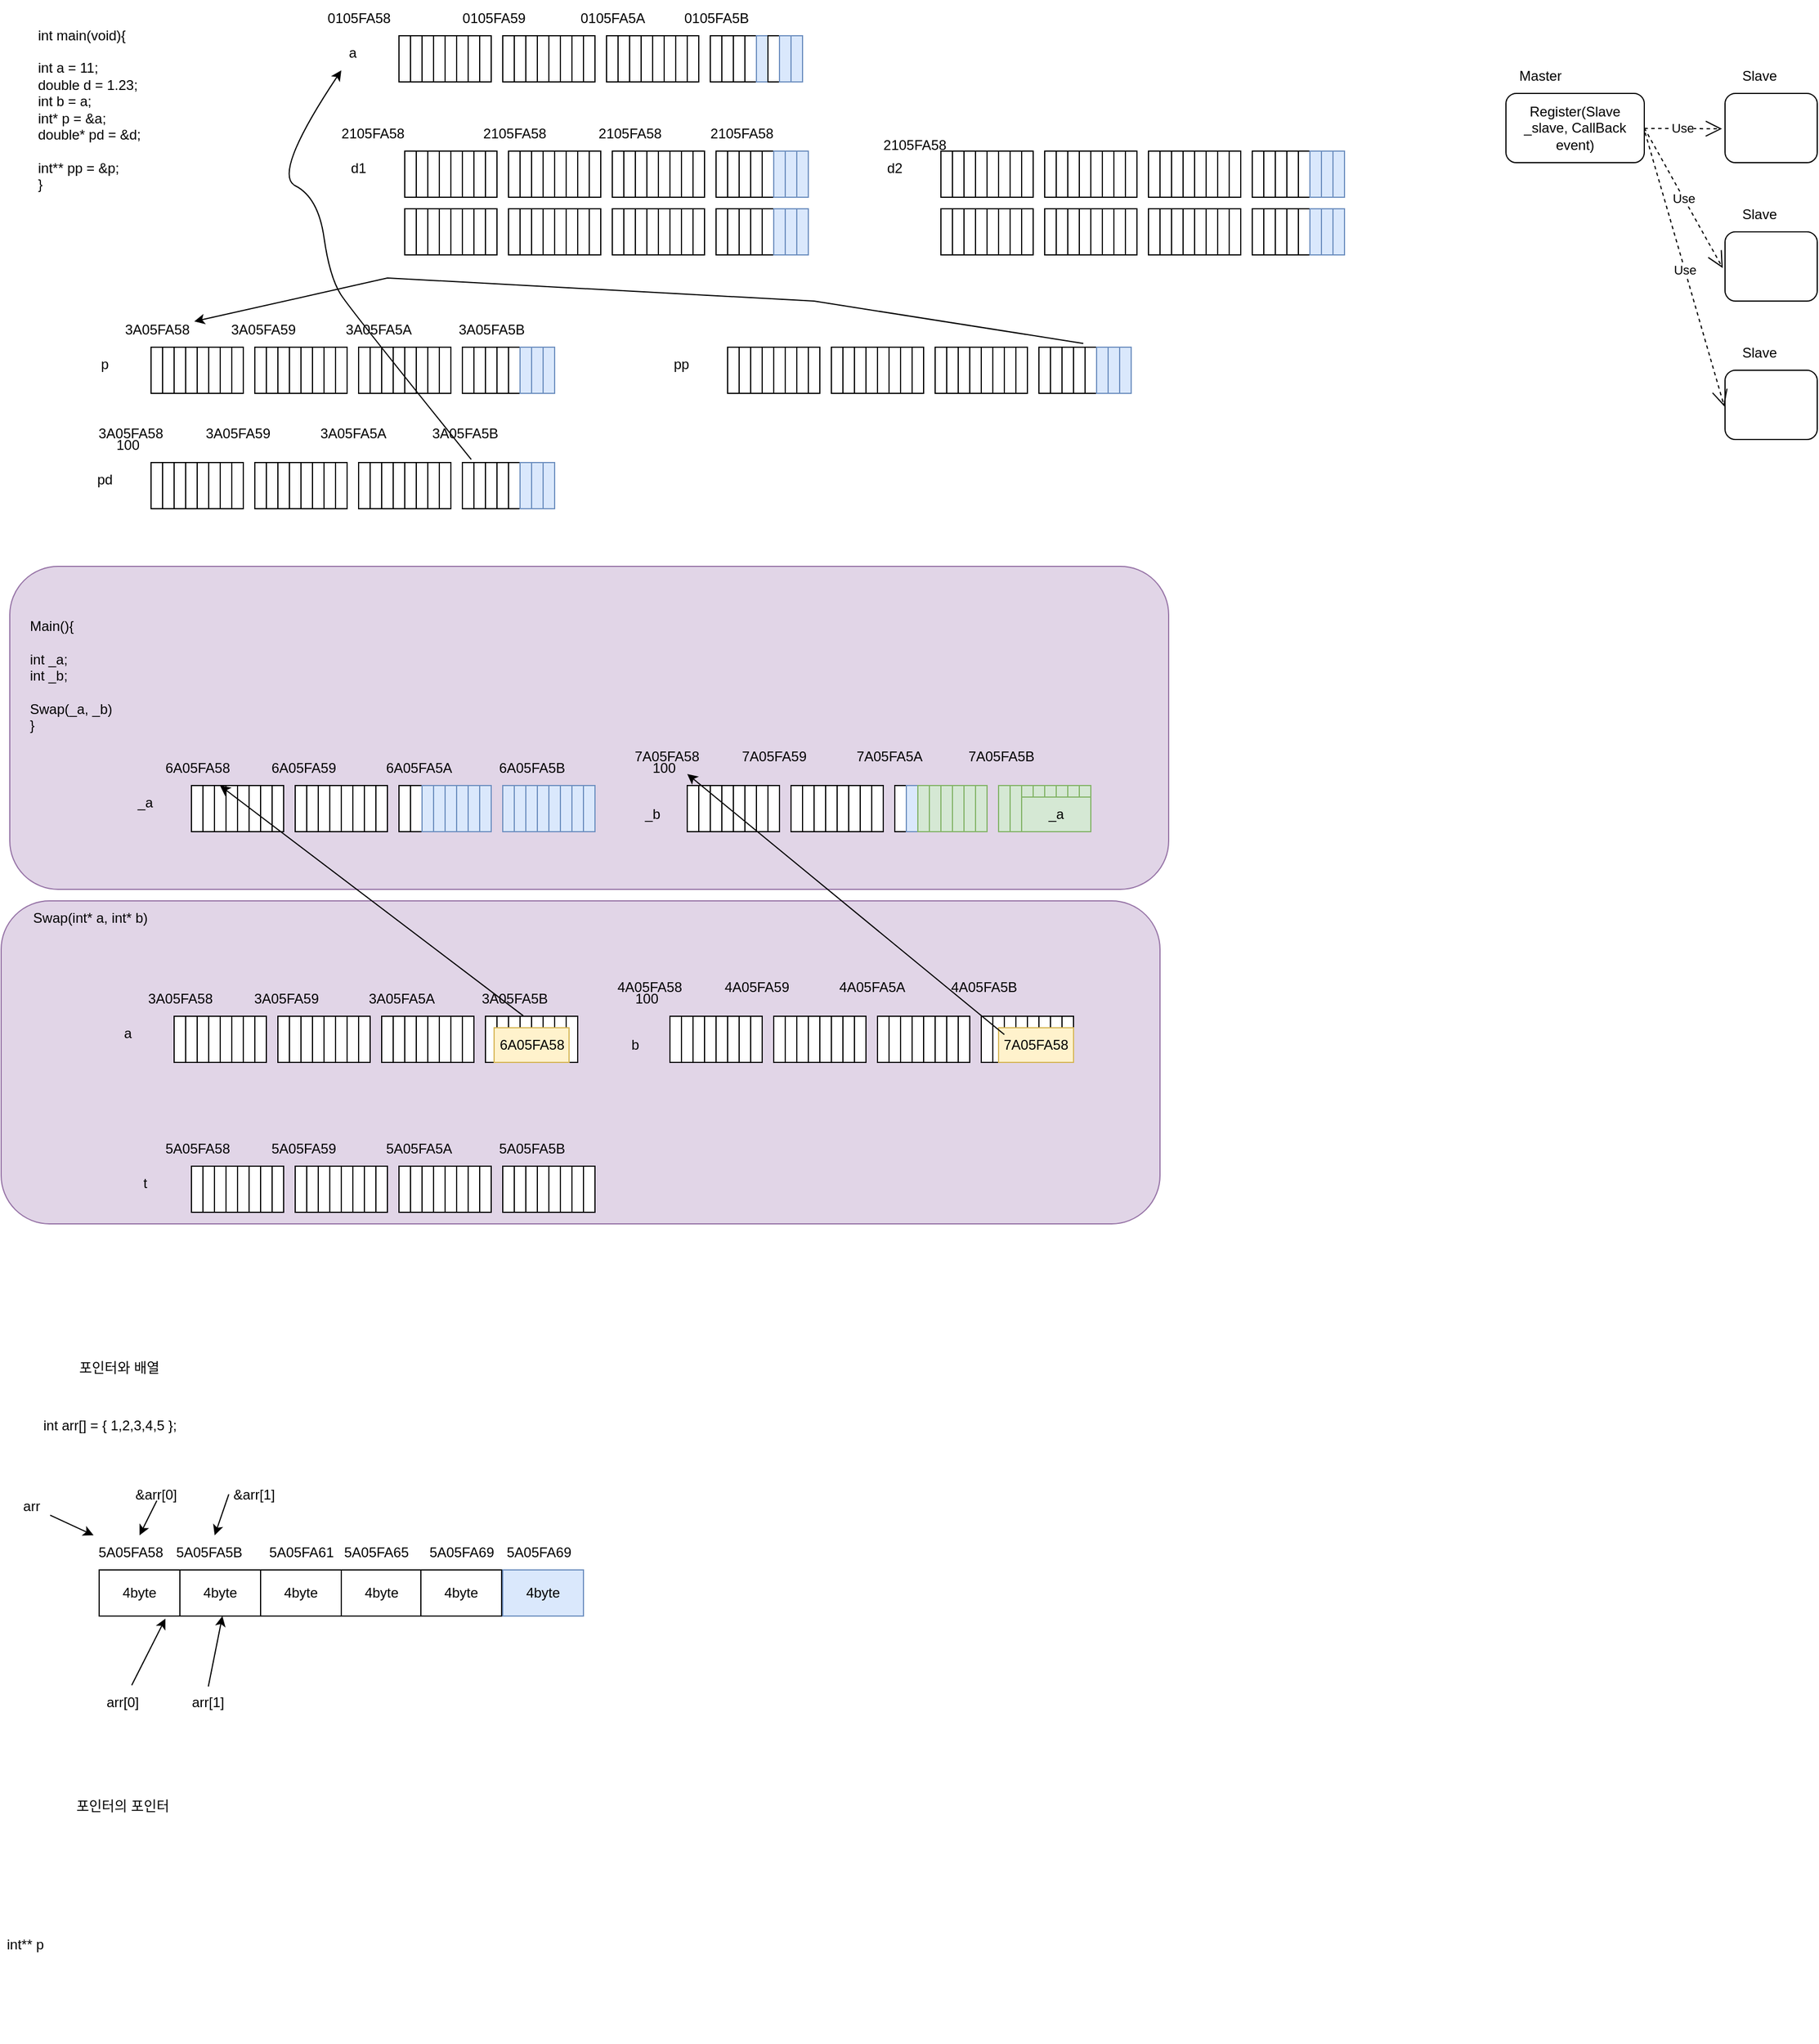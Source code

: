 <mxfile version="18.0.5" type="device"><diagram id="US0KUP0QkPeY0dxFD_av" name="Page-1"><mxGraphModel dx="782" dy="468" grid="1" gridSize="10" guides="1" tooltips="1" connect="0" arrows="1" fold="1" page="1" pageScale="1" pageWidth="827" pageHeight="1169" math="0" shadow="0"><root><mxCell id="0"/><mxCell id="1" parent="0"/><mxCell id="3c85_m_xxB87GqGNiJOL-198" value="" style="rounded=1;whiteSpace=wrap;html=1;fillColor=#e1d5e7;strokeColor=#9673a6;" parent="1" vertex="1"><mxGeometry x="15" y="800" width="1005" height="280" as="geometry"/></mxCell><mxCell id="3c85_m_xxB87GqGNiJOL-197" value="" style="rounded=1;whiteSpace=wrap;html=1;fillColor=#e1d5e7;strokeColor=#9673a6;" parent="1" vertex="1"><mxGeometry x="22.5" y="510" width="1005" height="280" as="geometry"/></mxCell><mxCell id="8ommLOZz8VpfKSj77pEi-1" value="int main(void){&lt;br&gt;&lt;div&gt;&lt;br&gt;&lt;/div&gt;&lt;div&gt;&lt;span&gt;int a = 11;&lt;/span&gt;&lt;br&gt;&lt;/div&gt;&lt;div&gt;&lt;span&gt;double d = 1.23;&lt;/span&gt;&lt;/div&gt;&lt;div&gt;&lt;span&gt;int b = a;&lt;/span&gt;&lt;/div&gt;&lt;div&gt;int* p = &amp;amp;a;&lt;/div&gt;&lt;div&gt;double* pd = &amp;amp;d;&lt;/div&gt;&lt;div&gt;&lt;br&gt;&lt;/div&gt;&lt;div&gt;int** pp = &amp;amp;p;&lt;/div&gt;&lt;div&gt;&lt;span&gt;}&lt;/span&gt;&lt;/div&gt;" style="text;html=1;strokeColor=none;fillColor=none;align=left;verticalAlign=middle;whiteSpace=wrap;rounded=0;" parent="1" vertex="1"><mxGeometry x="45" y="19" width="120" height="190" as="geometry"/></mxCell><mxCell id="8ommLOZz8VpfKSj77pEi-2" value="" style="rounded=0;whiteSpace=wrap;html=1;" parent="1" vertex="1"><mxGeometry x="450" y="50" width="10" height="40" as="geometry"/></mxCell><mxCell id="8ommLOZz8VpfKSj77pEi-3" value="" style="rounded=0;whiteSpace=wrap;html=1;" parent="1" vertex="1"><mxGeometry x="460" y="50" width="10" height="40" as="geometry"/></mxCell><mxCell id="8ommLOZz8VpfKSj77pEi-4" value="" style="rounded=0;whiteSpace=wrap;html=1;" parent="1" vertex="1"><mxGeometry x="470" y="50" width="10" height="40" as="geometry"/></mxCell><mxCell id="8ommLOZz8VpfKSj77pEi-5" value="" style="rounded=0;whiteSpace=wrap;html=1;" parent="1" vertex="1"><mxGeometry x="480" y="50" width="10" height="40" as="geometry"/></mxCell><mxCell id="8ommLOZz8VpfKSj77pEi-6" value="" style="rounded=0;whiteSpace=wrap;html=1;" parent="1" vertex="1"><mxGeometry x="490" y="50" width="10" height="40" as="geometry"/></mxCell><mxCell id="8ommLOZz8VpfKSj77pEi-7" value="" style="rounded=0;whiteSpace=wrap;html=1;" parent="1" vertex="1"><mxGeometry x="500" y="50" width="10" height="40" as="geometry"/></mxCell><mxCell id="8ommLOZz8VpfKSj77pEi-8" value="" style="rounded=0;whiteSpace=wrap;html=1;" parent="1" vertex="1"><mxGeometry x="510" y="50" width="10" height="40" as="geometry"/></mxCell><mxCell id="8ommLOZz8VpfKSj77pEi-9" value="" style="rounded=0;whiteSpace=wrap;html=1;" parent="1" vertex="1"><mxGeometry x="520" y="50" width="10" height="40" as="geometry"/></mxCell><mxCell id="8ommLOZz8VpfKSj77pEi-18" value="" style="rounded=0;whiteSpace=wrap;html=1;" parent="1" vertex="1"><mxGeometry x="540" y="50" width="10" height="40" as="geometry"/></mxCell><mxCell id="8ommLOZz8VpfKSj77pEi-19" value="" style="rounded=0;whiteSpace=wrap;html=1;" parent="1" vertex="1"><mxGeometry x="550" y="50" width="10" height="40" as="geometry"/></mxCell><mxCell id="8ommLOZz8VpfKSj77pEi-20" value="" style="rounded=0;whiteSpace=wrap;html=1;" parent="1" vertex="1"><mxGeometry x="560" y="50" width="10" height="40" as="geometry"/></mxCell><mxCell id="8ommLOZz8VpfKSj77pEi-21" value="" style="rounded=0;whiteSpace=wrap;html=1;" parent="1" vertex="1"><mxGeometry x="570" y="50" width="10" height="40" as="geometry"/></mxCell><mxCell id="8ommLOZz8VpfKSj77pEi-22" value="" style="rounded=0;whiteSpace=wrap;html=1;" parent="1" vertex="1"><mxGeometry x="580" y="50" width="10" height="40" as="geometry"/></mxCell><mxCell id="8ommLOZz8VpfKSj77pEi-23" value="" style="rounded=0;whiteSpace=wrap;html=1;" parent="1" vertex="1"><mxGeometry x="590" y="50" width="10" height="40" as="geometry"/></mxCell><mxCell id="8ommLOZz8VpfKSj77pEi-24" value="" style="rounded=0;whiteSpace=wrap;html=1;" parent="1" vertex="1"><mxGeometry x="600" y="50" width="10" height="40" as="geometry"/></mxCell><mxCell id="8ommLOZz8VpfKSj77pEi-25" value="" style="rounded=0;whiteSpace=wrap;html=1;" parent="1" vertex="1"><mxGeometry x="610" y="50" width="10" height="40" as="geometry"/></mxCell><mxCell id="8ommLOZz8VpfKSj77pEi-26" value="" style="rounded=0;whiteSpace=wrap;html=1;" parent="1" vertex="1"><mxGeometry x="360" y="50" width="10" height="40" as="geometry"/></mxCell><mxCell id="8ommLOZz8VpfKSj77pEi-27" value="" style="rounded=0;whiteSpace=wrap;html=1;" parent="1" vertex="1"><mxGeometry x="370" y="50" width="10" height="40" as="geometry"/></mxCell><mxCell id="8ommLOZz8VpfKSj77pEi-28" value="" style="rounded=0;whiteSpace=wrap;html=1;" parent="1" vertex="1"><mxGeometry x="380" y="50" width="10" height="40" as="geometry"/></mxCell><mxCell id="8ommLOZz8VpfKSj77pEi-29" value="" style="rounded=0;whiteSpace=wrap;html=1;" parent="1" vertex="1"><mxGeometry x="390" y="50" width="10" height="40" as="geometry"/></mxCell><mxCell id="8ommLOZz8VpfKSj77pEi-30" value="" style="rounded=0;whiteSpace=wrap;html=1;" parent="1" vertex="1"><mxGeometry x="400" y="50" width="10" height="40" as="geometry"/></mxCell><mxCell id="8ommLOZz8VpfKSj77pEi-31" value="" style="rounded=0;whiteSpace=wrap;html=1;" parent="1" vertex="1"><mxGeometry x="410" y="50" width="10" height="40" as="geometry"/></mxCell><mxCell id="8ommLOZz8VpfKSj77pEi-32" value="" style="rounded=0;whiteSpace=wrap;html=1;" parent="1" vertex="1"><mxGeometry x="420" y="50" width="10" height="40" as="geometry"/></mxCell><mxCell id="8ommLOZz8VpfKSj77pEi-33" value="" style="rounded=0;whiteSpace=wrap;html=1;" parent="1" vertex="1"><mxGeometry x="430" y="50" width="10" height="40" as="geometry"/></mxCell><mxCell id="8ommLOZz8VpfKSj77pEi-34" value="" style="rounded=0;whiteSpace=wrap;html=1;" parent="1" vertex="1"><mxGeometry x="630" y="50" width="10" height="40" as="geometry"/></mxCell><mxCell id="8ommLOZz8VpfKSj77pEi-35" value="" style="rounded=0;whiteSpace=wrap;html=1;" parent="1" vertex="1"><mxGeometry x="640" y="50" width="10" height="40" as="geometry"/></mxCell><mxCell id="8ommLOZz8VpfKSj77pEi-36" value="" style="rounded=0;whiteSpace=wrap;html=1;" parent="1" vertex="1"><mxGeometry x="650" y="50" width="10" height="40" as="geometry"/></mxCell><mxCell id="8ommLOZz8VpfKSj77pEi-37" value="" style="rounded=0;whiteSpace=wrap;html=1;" parent="1" vertex="1"><mxGeometry x="660" y="50" width="10" height="40" as="geometry"/></mxCell><mxCell id="8ommLOZz8VpfKSj77pEi-38" value="" style="rounded=0;whiteSpace=wrap;html=1;fillColor=#dae8fc;strokeColor=#6c8ebf;" parent="1" vertex="1"><mxGeometry x="670" y="50" width="10" height="40" as="geometry"/></mxCell><mxCell id="8ommLOZz8VpfKSj77pEi-39" value="" style="rounded=0;whiteSpace=wrap;html=1;" parent="1" vertex="1"><mxGeometry x="680" y="50" width="10" height="40" as="geometry"/></mxCell><mxCell id="8ommLOZz8VpfKSj77pEi-40" value="" style="rounded=0;whiteSpace=wrap;html=1;fillColor=#dae8fc;strokeColor=#6c8ebf;" parent="1" vertex="1"><mxGeometry x="690" y="50" width="10" height="40" as="geometry"/></mxCell><mxCell id="8ommLOZz8VpfKSj77pEi-41" value="" style="rounded=0;whiteSpace=wrap;html=1;fillColor=#dae8fc;strokeColor=#6c8ebf;" parent="1" vertex="1"><mxGeometry x="700" y="50" width="10" height="40" as="geometry"/></mxCell><mxCell id="8ommLOZz8VpfKSj77pEi-47" value="a" style="text;html=1;strokeColor=none;fillColor=none;align=center;verticalAlign=middle;whiteSpace=wrap;rounded=0;" parent="1" vertex="1"><mxGeometry x="290" y="50" width="60" height="30" as="geometry"/></mxCell><mxCell id="8ommLOZz8VpfKSj77pEi-48" value="" style="rounded=0;whiteSpace=wrap;html=1;" parent="1" vertex="1"><mxGeometry x="455" y="150" width="10" height="40" as="geometry"/></mxCell><mxCell id="8ommLOZz8VpfKSj77pEi-49" value="" style="rounded=0;whiteSpace=wrap;html=1;" parent="1" vertex="1"><mxGeometry x="465" y="150" width="10" height="40" as="geometry"/></mxCell><mxCell id="8ommLOZz8VpfKSj77pEi-50" value="" style="rounded=0;whiteSpace=wrap;html=1;" parent="1" vertex="1"><mxGeometry x="475" y="150" width="10" height="40" as="geometry"/></mxCell><mxCell id="8ommLOZz8VpfKSj77pEi-51" value="" style="rounded=0;whiteSpace=wrap;html=1;" parent="1" vertex="1"><mxGeometry x="485" y="150" width="10" height="40" as="geometry"/></mxCell><mxCell id="8ommLOZz8VpfKSj77pEi-52" value="" style="rounded=0;whiteSpace=wrap;html=1;" parent="1" vertex="1"><mxGeometry x="495" y="150" width="10" height="40" as="geometry"/></mxCell><mxCell id="8ommLOZz8VpfKSj77pEi-53" value="" style="rounded=0;whiteSpace=wrap;html=1;" parent="1" vertex="1"><mxGeometry x="505" y="150" width="10" height="40" as="geometry"/></mxCell><mxCell id="8ommLOZz8VpfKSj77pEi-54" value="" style="rounded=0;whiteSpace=wrap;html=1;" parent="1" vertex="1"><mxGeometry x="515" y="150" width="10" height="40" as="geometry"/></mxCell><mxCell id="8ommLOZz8VpfKSj77pEi-55" value="" style="rounded=0;whiteSpace=wrap;html=1;" parent="1" vertex="1"><mxGeometry x="525" y="150" width="10" height="40" as="geometry"/></mxCell><mxCell id="8ommLOZz8VpfKSj77pEi-56" value="" style="rounded=0;whiteSpace=wrap;html=1;" parent="1" vertex="1"><mxGeometry x="545" y="150" width="10" height="40" as="geometry"/></mxCell><mxCell id="8ommLOZz8VpfKSj77pEi-57" value="" style="rounded=0;whiteSpace=wrap;html=1;" parent="1" vertex="1"><mxGeometry x="555" y="150" width="10" height="40" as="geometry"/></mxCell><mxCell id="8ommLOZz8VpfKSj77pEi-58" value="" style="rounded=0;whiteSpace=wrap;html=1;" parent="1" vertex="1"><mxGeometry x="565" y="150" width="10" height="40" as="geometry"/></mxCell><mxCell id="8ommLOZz8VpfKSj77pEi-59" value="" style="rounded=0;whiteSpace=wrap;html=1;" parent="1" vertex="1"><mxGeometry x="575" y="150" width="10" height="40" as="geometry"/></mxCell><mxCell id="8ommLOZz8VpfKSj77pEi-60" value="" style="rounded=0;whiteSpace=wrap;html=1;" parent="1" vertex="1"><mxGeometry x="585" y="150" width="10" height="40" as="geometry"/></mxCell><mxCell id="8ommLOZz8VpfKSj77pEi-61" value="" style="rounded=0;whiteSpace=wrap;html=1;" parent="1" vertex="1"><mxGeometry x="595" y="150" width="10" height="40" as="geometry"/></mxCell><mxCell id="8ommLOZz8VpfKSj77pEi-62" value="" style="rounded=0;whiteSpace=wrap;html=1;" parent="1" vertex="1"><mxGeometry x="605" y="150" width="10" height="40" as="geometry"/></mxCell><mxCell id="8ommLOZz8VpfKSj77pEi-63" value="" style="rounded=0;whiteSpace=wrap;html=1;" parent="1" vertex="1"><mxGeometry x="615" y="150" width="10" height="40" as="geometry"/></mxCell><mxCell id="8ommLOZz8VpfKSj77pEi-64" value="" style="rounded=0;whiteSpace=wrap;html=1;" parent="1" vertex="1"><mxGeometry x="365" y="150" width="10" height="40" as="geometry"/></mxCell><mxCell id="8ommLOZz8VpfKSj77pEi-65" value="" style="rounded=0;whiteSpace=wrap;html=1;" parent="1" vertex="1"><mxGeometry x="375" y="150" width="10" height="40" as="geometry"/></mxCell><mxCell id="8ommLOZz8VpfKSj77pEi-66" value="" style="rounded=0;whiteSpace=wrap;html=1;" parent="1" vertex="1"><mxGeometry x="385" y="150" width="10" height="40" as="geometry"/></mxCell><mxCell id="8ommLOZz8VpfKSj77pEi-67" value="" style="rounded=0;whiteSpace=wrap;html=1;" parent="1" vertex="1"><mxGeometry x="395" y="150" width="10" height="40" as="geometry"/></mxCell><mxCell id="8ommLOZz8VpfKSj77pEi-68" value="" style="rounded=0;whiteSpace=wrap;html=1;" parent="1" vertex="1"><mxGeometry x="405" y="150" width="10" height="40" as="geometry"/></mxCell><mxCell id="8ommLOZz8VpfKSj77pEi-69" value="" style="rounded=0;whiteSpace=wrap;html=1;" parent="1" vertex="1"><mxGeometry x="415" y="150" width="10" height="40" as="geometry"/></mxCell><mxCell id="8ommLOZz8VpfKSj77pEi-70" value="" style="rounded=0;whiteSpace=wrap;html=1;" parent="1" vertex="1"><mxGeometry x="425" y="150" width="10" height="40" as="geometry"/></mxCell><mxCell id="8ommLOZz8VpfKSj77pEi-71" value="" style="rounded=0;whiteSpace=wrap;html=1;" parent="1" vertex="1"><mxGeometry x="435" y="150" width="10" height="40" as="geometry"/></mxCell><mxCell id="8ommLOZz8VpfKSj77pEi-72" value="" style="rounded=0;whiteSpace=wrap;html=1;" parent="1" vertex="1"><mxGeometry x="635" y="150" width="10" height="40" as="geometry"/></mxCell><mxCell id="8ommLOZz8VpfKSj77pEi-73" value="" style="rounded=0;whiteSpace=wrap;html=1;" parent="1" vertex="1"><mxGeometry x="645" y="150" width="10" height="40" as="geometry"/></mxCell><mxCell id="8ommLOZz8VpfKSj77pEi-74" value="" style="rounded=0;whiteSpace=wrap;html=1;" parent="1" vertex="1"><mxGeometry x="655" y="150" width="10" height="40" as="geometry"/></mxCell><mxCell id="8ommLOZz8VpfKSj77pEi-75" value="" style="rounded=0;whiteSpace=wrap;html=1;" parent="1" vertex="1"><mxGeometry x="665" y="150" width="10" height="40" as="geometry"/></mxCell><mxCell id="8ommLOZz8VpfKSj77pEi-76" value="" style="rounded=0;whiteSpace=wrap;html=1;" parent="1" vertex="1"><mxGeometry x="675" y="150" width="10" height="40" as="geometry"/></mxCell><mxCell id="8ommLOZz8VpfKSj77pEi-77" value="" style="rounded=0;whiteSpace=wrap;html=1;fillColor=#dae8fc;strokeColor=#6c8ebf;" parent="1" vertex="1"><mxGeometry x="685" y="150" width="10" height="40" as="geometry"/></mxCell><mxCell id="8ommLOZz8VpfKSj77pEi-78" value="" style="rounded=0;whiteSpace=wrap;html=1;fillColor=#dae8fc;strokeColor=#6c8ebf;" parent="1" vertex="1"><mxGeometry x="695" y="150" width="10" height="40" as="geometry"/></mxCell><mxCell id="8ommLOZz8VpfKSj77pEi-79" value="" style="rounded=0;whiteSpace=wrap;html=1;fillColor=#dae8fc;strokeColor=#6c8ebf;" parent="1" vertex="1"><mxGeometry x="705" y="150" width="10" height="40" as="geometry"/></mxCell><mxCell id="8ommLOZz8VpfKSj77pEi-84" value="d1" style="text;html=1;strokeColor=none;fillColor=none;align=center;verticalAlign=middle;whiteSpace=wrap;rounded=0;" parent="1" vertex="1"><mxGeometry x="295" y="150" width="60" height="30" as="geometry"/></mxCell><mxCell id="8ommLOZz8VpfKSj77pEi-85" value="" style="rounded=0;whiteSpace=wrap;html=1;" parent="1" vertex="1"><mxGeometry x="455" y="200" width="10" height="40" as="geometry"/></mxCell><mxCell id="8ommLOZz8VpfKSj77pEi-86" value="" style="rounded=0;whiteSpace=wrap;html=1;" parent="1" vertex="1"><mxGeometry x="465" y="200" width="10" height="40" as="geometry"/></mxCell><mxCell id="8ommLOZz8VpfKSj77pEi-87" value="" style="rounded=0;whiteSpace=wrap;html=1;" parent="1" vertex="1"><mxGeometry x="475" y="200" width="10" height="40" as="geometry"/></mxCell><mxCell id="8ommLOZz8VpfKSj77pEi-88" value="" style="rounded=0;whiteSpace=wrap;html=1;" parent="1" vertex="1"><mxGeometry x="485" y="200" width="10" height="40" as="geometry"/></mxCell><mxCell id="8ommLOZz8VpfKSj77pEi-89" value="" style="rounded=0;whiteSpace=wrap;html=1;" parent="1" vertex="1"><mxGeometry x="495" y="200" width="10" height="40" as="geometry"/></mxCell><mxCell id="8ommLOZz8VpfKSj77pEi-90" value="" style="rounded=0;whiteSpace=wrap;html=1;" parent="1" vertex="1"><mxGeometry x="505" y="200" width="10" height="40" as="geometry"/></mxCell><mxCell id="8ommLOZz8VpfKSj77pEi-91" value="" style="rounded=0;whiteSpace=wrap;html=1;" parent="1" vertex="1"><mxGeometry x="515" y="200" width="10" height="40" as="geometry"/></mxCell><mxCell id="8ommLOZz8VpfKSj77pEi-92" value="" style="rounded=0;whiteSpace=wrap;html=1;" parent="1" vertex="1"><mxGeometry x="525" y="200" width="10" height="40" as="geometry"/></mxCell><mxCell id="8ommLOZz8VpfKSj77pEi-93" value="" style="rounded=0;whiteSpace=wrap;html=1;" parent="1" vertex="1"><mxGeometry x="545" y="200" width="10" height="40" as="geometry"/></mxCell><mxCell id="8ommLOZz8VpfKSj77pEi-94" value="" style="rounded=0;whiteSpace=wrap;html=1;" parent="1" vertex="1"><mxGeometry x="555" y="200" width="10" height="40" as="geometry"/></mxCell><mxCell id="8ommLOZz8VpfKSj77pEi-95" value="" style="rounded=0;whiteSpace=wrap;html=1;" parent="1" vertex="1"><mxGeometry x="565" y="200" width="10" height="40" as="geometry"/></mxCell><mxCell id="8ommLOZz8VpfKSj77pEi-96" value="" style="rounded=0;whiteSpace=wrap;html=1;" parent="1" vertex="1"><mxGeometry x="575" y="200" width="10" height="40" as="geometry"/></mxCell><mxCell id="8ommLOZz8VpfKSj77pEi-97" value="" style="rounded=0;whiteSpace=wrap;html=1;" parent="1" vertex="1"><mxGeometry x="585" y="200" width="10" height="40" as="geometry"/></mxCell><mxCell id="8ommLOZz8VpfKSj77pEi-98" value="" style="rounded=0;whiteSpace=wrap;html=1;" parent="1" vertex="1"><mxGeometry x="595" y="200" width="10" height="40" as="geometry"/></mxCell><mxCell id="8ommLOZz8VpfKSj77pEi-99" value="" style="rounded=0;whiteSpace=wrap;html=1;" parent="1" vertex="1"><mxGeometry x="605" y="200" width="10" height="40" as="geometry"/></mxCell><mxCell id="8ommLOZz8VpfKSj77pEi-100" value="" style="rounded=0;whiteSpace=wrap;html=1;" parent="1" vertex="1"><mxGeometry x="615" y="200" width="10" height="40" as="geometry"/></mxCell><mxCell id="8ommLOZz8VpfKSj77pEi-101" value="" style="rounded=0;whiteSpace=wrap;html=1;" parent="1" vertex="1"><mxGeometry x="365" y="200" width="10" height="40" as="geometry"/></mxCell><mxCell id="8ommLOZz8VpfKSj77pEi-102" value="" style="rounded=0;whiteSpace=wrap;html=1;" parent="1" vertex="1"><mxGeometry x="375" y="200" width="10" height="40" as="geometry"/></mxCell><mxCell id="8ommLOZz8VpfKSj77pEi-103" value="" style="rounded=0;whiteSpace=wrap;html=1;" parent="1" vertex="1"><mxGeometry x="385" y="200" width="10" height="40" as="geometry"/></mxCell><mxCell id="8ommLOZz8VpfKSj77pEi-104" value="" style="rounded=0;whiteSpace=wrap;html=1;" parent="1" vertex="1"><mxGeometry x="395" y="200" width="10" height="40" as="geometry"/></mxCell><mxCell id="8ommLOZz8VpfKSj77pEi-105" value="" style="rounded=0;whiteSpace=wrap;html=1;" parent="1" vertex="1"><mxGeometry x="405" y="200" width="10" height="40" as="geometry"/></mxCell><mxCell id="8ommLOZz8VpfKSj77pEi-106" value="" style="rounded=0;whiteSpace=wrap;html=1;" parent="1" vertex="1"><mxGeometry x="415" y="200" width="10" height="40" as="geometry"/></mxCell><mxCell id="8ommLOZz8VpfKSj77pEi-107" value="" style="rounded=0;whiteSpace=wrap;html=1;" parent="1" vertex="1"><mxGeometry x="425" y="200" width="10" height="40" as="geometry"/></mxCell><mxCell id="8ommLOZz8VpfKSj77pEi-108" value="" style="rounded=0;whiteSpace=wrap;html=1;" parent="1" vertex="1"><mxGeometry x="435" y="200" width="10" height="40" as="geometry"/></mxCell><mxCell id="8ommLOZz8VpfKSj77pEi-109" value="" style="rounded=0;whiteSpace=wrap;html=1;" parent="1" vertex="1"><mxGeometry x="635" y="200" width="10" height="40" as="geometry"/></mxCell><mxCell id="8ommLOZz8VpfKSj77pEi-110" value="" style="rounded=0;whiteSpace=wrap;html=1;" parent="1" vertex="1"><mxGeometry x="645" y="200" width="10" height="40" as="geometry"/></mxCell><mxCell id="8ommLOZz8VpfKSj77pEi-111" value="" style="rounded=0;whiteSpace=wrap;html=1;" parent="1" vertex="1"><mxGeometry x="655" y="200" width="10" height="40" as="geometry"/></mxCell><mxCell id="8ommLOZz8VpfKSj77pEi-112" value="" style="rounded=0;whiteSpace=wrap;html=1;" parent="1" vertex="1"><mxGeometry x="665" y="200" width="10" height="40" as="geometry"/></mxCell><mxCell id="8ommLOZz8VpfKSj77pEi-113" value="" style="rounded=0;whiteSpace=wrap;html=1;" parent="1" vertex="1"><mxGeometry x="675" y="200" width="10" height="40" as="geometry"/></mxCell><mxCell id="8ommLOZz8VpfKSj77pEi-114" value="" style="rounded=0;whiteSpace=wrap;html=1;fillColor=#dae8fc;strokeColor=#6c8ebf;" parent="1" vertex="1"><mxGeometry x="685" y="200" width="10" height="40" as="geometry"/></mxCell><mxCell id="8ommLOZz8VpfKSj77pEi-115" value="" style="rounded=0;whiteSpace=wrap;html=1;fillColor=#dae8fc;strokeColor=#6c8ebf;" parent="1" vertex="1"><mxGeometry x="695" y="200" width="10" height="40" as="geometry"/></mxCell><mxCell id="8ommLOZz8VpfKSj77pEi-116" value="" style="rounded=0;whiteSpace=wrap;html=1;fillColor=#dae8fc;strokeColor=#6c8ebf;" parent="1" vertex="1"><mxGeometry x="705" y="200" width="10" height="40" as="geometry"/></mxCell><mxCell id="8ommLOZz8VpfKSj77pEi-117" value="" style="rounded=0;whiteSpace=wrap;html=1;" parent="1" vertex="1"><mxGeometry x="235" y="320" width="10" height="40" as="geometry"/></mxCell><mxCell id="8ommLOZz8VpfKSj77pEi-118" value="" style="rounded=0;whiteSpace=wrap;html=1;" parent="1" vertex="1"><mxGeometry x="245" y="320" width="10" height="40" as="geometry"/></mxCell><mxCell id="8ommLOZz8VpfKSj77pEi-119" value="" style="rounded=0;whiteSpace=wrap;html=1;" parent="1" vertex="1"><mxGeometry x="255" y="320" width="10" height="40" as="geometry"/></mxCell><mxCell id="8ommLOZz8VpfKSj77pEi-120" value="" style="rounded=0;whiteSpace=wrap;html=1;" parent="1" vertex="1"><mxGeometry x="265" y="320" width="10" height="40" as="geometry"/></mxCell><mxCell id="8ommLOZz8VpfKSj77pEi-121" value="" style="rounded=0;whiteSpace=wrap;html=1;" parent="1" vertex="1"><mxGeometry x="275" y="320" width="10" height="40" as="geometry"/></mxCell><mxCell id="8ommLOZz8VpfKSj77pEi-122" value="" style="rounded=0;whiteSpace=wrap;html=1;" parent="1" vertex="1"><mxGeometry x="285" y="320" width="10" height="40" as="geometry"/></mxCell><mxCell id="8ommLOZz8VpfKSj77pEi-123" value="" style="rounded=0;whiteSpace=wrap;html=1;" parent="1" vertex="1"><mxGeometry x="295" y="320" width="10" height="40" as="geometry"/></mxCell><mxCell id="8ommLOZz8VpfKSj77pEi-124" value="" style="rounded=0;whiteSpace=wrap;html=1;" parent="1" vertex="1"><mxGeometry x="305" y="320" width="10" height="40" as="geometry"/></mxCell><mxCell id="8ommLOZz8VpfKSj77pEi-125" value="" style="rounded=0;whiteSpace=wrap;html=1;" parent="1" vertex="1"><mxGeometry x="325" y="320" width="10" height="40" as="geometry"/></mxCell><mxCell id="8ommLOZz8VpfKSj77pEi-126" value="" style="rounded=0;whiteSpace=wrap;html=1;" parent="1" vertex="1"><mxGeometry x="335" y="320" width="10" height="40" as="geometry"/></mxCell><mxCell id="8ommLOZz8VpfKSj77pEi-127" value="" style="rounded=0;whiteSpace=wrap;html=1;" parent="1" vertex="1"><mxGeometry x="345" y="320" width="10" height="40" as="geometry"/></mxCell><mxCell id="8ommLOZz8VpfKSj77pEi-128" value="" style="rounded=0;whiteSpace=wrap;html=1;" parent="1" vertex="1"><mxGeometry x="355" y="320" width="10" height="40" as="geometry"/></mxCell><mxCell id="8ommLOZz8VpfKSj77pEi-129" value="" style="rounded=0;whiteSpace=wrap;html=1;" parent="1" vertex="1"><mxGeometry x="365" y="320" width="10" height="40" as="geometry"/></mxCell><mxCell id="8ommLOZz8VpfKSj77pEi-130" value="" style="rounded=0;whiteSpace=wrap;html=1;" parent="1" vertex="1"><mxGeometry x="375" y="320" width="10" height="40" as="geometry"/></mxCell><mxCell id="8ommLOZz8VpfKSj77pEi-131" value="" style="rounded=0;whiteSpace=wrap;html=1;" parent="1" vertex="1"><mxGeometry x="385" y="320" width="10" height="40" as="geometry"/></mxCell><mxCell id="8ommLOZz8VpfKSj77pEi-132" value="" style="rounded=0;whiteSpace=wrap;html=1;" parent="1" vertex="1"><mxGeometry x="395" y="320" width="10" height="40" as="geometry"/></mxCell><mxCell id="8ommLOZz8VpfKSj77pEi-133" value="" style="rounded=0;whiteSpace=wrap;html=1;" parent="1" vertex="1"><mxGeometry x="145" y="320" width="10" height="40" as="geometry"/></mxCell><mxCell id="8ommLOZz8VpfKSj77pEi-134" value="" style="rounded=0;whiteSpace=wrap;html=1;" parent="1" vertex="1"><mxGeometry x="155" y="320" width="10" height="40" as="geometry"/></mxCell><mxCell id="8ommLOZz8VpfKSj77pEi-135" value="" style="rounded=0;whiteSpace=wrap;html=1;" parent="1" vertex="1"><mxGeometry x="165" y="320" width="10" height="40" as="geometry"/></mxCell><mxCell id="8ommLOZz8VpfKSj77pEi-136" value="" style="rounded=0;whiteSpace=wrap;html=1;" parent="1" vertex="1"><mxGeometry x="175" y="320" width="10" height="40" as="geometry"/></mxCell><mxCell id="8ommLOZz8VpfKSj77pEi-137" value="" style="rounded=0;whiteSpace=wrap;html=1;" parent="1" vertex="1"><mxGeometry x="185" y="320" width="10" height="40" as="geometry"/></mxCell><mxCell id="8ommLOZz8VpfKSj77pEi-138" value="" style="rounded=0;whiteSpace=wrap;html=1;" parent="1" vertex="1"><mxGeometry x="195" y="320" width="10" height="40" as="geometry"/></mxCell><mxCell id="8ommLOZz8VpfKSj77pEi-139" value="" style="rounded=0;whiteSpace=wrap;html=1;" parent="1" vertex="1"><mxGeometry x="205" y="320" width="10" height="40" as="geometry"/></mxCell><mxCell id="8ommLOZz8VpfKSj77pEi-140" value="" style="rounded=0;whiteSpace=wrap;html=1;" parent="1" vertex="1"><mxGeometry x="215" y="320" width="10" height="40" as="geometry"/></mxCell><mxCell id="8ommLOZz8VpfKSj77pEi-141" value="" style="rounded=0;whiteSpace=wrap;html=1;" parent="1" vertex="1"><mxGeometry x="415" y="320" width="10" height="40" as="geometry"/></mxCell><mxCell id="8ommLOZz8VpfKSj77pEi-142" value="" style="rounded=0;whiteSpace=wrap;html=1;" parent="1" vertex="1"><mxGeometry x="425" y="320" width="10" height="40" as="geometry"/></mxCell><mxCell id="8ommLOZz8VpfKSj77pEi-143" value="" style="rounded=0;whiteSpace=wrap;html=1;" parent="1" vertex="1"><mxGeometry x="435" y="320" width="10" height="40" as="geometry"/></mxCell><mxCell id="8ommLOZz8VpfKSj77pEi-144" value="" style="rounded=0;whiteSpace=wrap;html=1;" parent="1" vertex="1"><mxGeometry x="445" y="320" width="10" height="40" as="geometry"/></mxCell><mxCell id="8ommLOZz8VpfKSj77pEi-145" value="" style="rounded=0;whiteSpace=wrap;html=1;" parent="1" vertex="1"><mxGeometry x="455" y="320" width="10" height="40" as="geometry"/></mxCell><mxCell id="8ommLOZz8VpfKSj77pEi-146" value="" style="rounded=0;whiteSpace=wrap;html=1;fillColor=#dae8fc;strokeColor=#6c8ebf;" parent="1" vertex="1"><mxGeometry x="465" y="320" width="10" height="40" as="geometry"/></mxCell><mxCell id="8ommLOZz8VpfKSj77pEi-147" value="" style="rounded=0;whiteSpace=wrap;html=1;fillColor=#dae8fc;strokeColor=#6c8ebf;" parent="1" vertex="1"><mxGeometry x="475" y="320" width="10" height="40" as="geometry"/></mxCell><mxCell id="8ommLOZz8VpfKSj77pEi-148" value="" style="rounded=0;whiteSpace=wrap;html=1;fillColor=#dae8fc;strokeColor=#6c8ebf;" parent="1" vertex="1"><mxGeometry x="485" y="320" width="10" height="40" as="geometry"/></mxCell><mxCell id="8ommLOZz8VpfKSj77pEi-149" value="0105FA58" style="text;html=1;strokeColor=none;fillColor=none;align=center;verticalAlign=middle;whiteSpace=wrap;rounded=0;" parent="1" vertex="1"><mxGeometry x="292.5" y="20" width="65" height="30" as="geometry"/></mxCell><mxCell id="8ommLOZz8VpfKSj77pEi-153" value="p" style="text;html=1;strokeColor=none;fillColor=none;align=center;verticalAlign=middle;whiteSpace=wrap;rounded=0;" parent="1" vertex="1"><mxGeometry x="75" y="320" width="60" height="30" as="geometry"/></mxCell><mxCell id="8ommLOZz8VpfKSj77pEi-154" value="" style="rounded=0;whiteSpace=wrap;html=1;" parent="1" vertex="1"><mxGeometry x="235" y="420" width="10" height="40" as="geometry"/></mxCell><mxCell id="8ommLOZz8VpfKSj77pEi-155" value="" style="rounded=0;whiteSpace=wrap;html=1;" parent="1" vertex="1"><mxGeometry x="245" y="420" width="10" height="40" as="geometry"/></mxCell><mxCell id="8ommLOZz8VpfKSj77pEi-156" value="" style="rounded=0;whiteSpace=wrap;html=1;" parent="1" vertex="1"><mxGeometry x="255" y="420" width="10" height="40" as="geometry"/></mxCell><mxCell id="8ommLOZz8VpfKSj77pEi-157" value="" style="rounded=0;whiteSpace=wrap;html=1;" parent="1" vertex="1"><mxGeometry x="265" y="420" width="10" height="40" as="geometry"/></mxCell><mxCell id="8ommLOZz8VpfKSj77pEi-158" value="" style="rounded=0;whiteSpace=wrap;html=1;" parent="1" vertex="1"><mxGeometry x="275" y="420" width="10" height="40" as="geometry"/></mxCell><mxCell id="8ommLOZz8VpfKSj77pEi-159" value="" style="rounded=0;whiteSpace=wrap;html=1;" parent="1" vertex="1"><mxGeometry x="285" y="420" width="10" height="40" as="geometry"/></mxCell><mxCell id="8ommLOZz8VpfKSj77pEi-160" value="" style="rounded=0;whiteSpace=wrap;html=1;" parent="1" vertex="1"><mxGeometry x="295" y="420" width="10" height="40" as="geometry"/></mxCell><mxCell id="8ommLOZz8VpfKSj77pEi-161" value="" style="rounded=0;whiteSpace=wrap;html=1;" parent="1" vertex="1"><mxGeometry x="305" y="420" width="10" height="40" as="geometry"/></mxCell><mxCell id="8ommLOZz8VpfKSj77pEi-162" value="" style="rounded=0;whiteSpace=wrap;html=1;" parent="1" vertex="1"><mxGeometry x="325" y="420" width="10" height="40" as="geometry"/></mxCell><mxCell id="8ommLOZz8VpfKSj77pEi-163" value="" style="rounded=0;whiteSpace=wrap;html=1;" parent="1" vertex="1"><mxGeometry x="335" y="420" width="10" height="40" as="geometry"/></mxCell><mxCell id="8ommLOZz8VpfKSj77pEi-164" value="" style="rounded=0;whiteSpace=wrap;html=1;" parent="1" vertex="1"><mxGeometry x="345" y="420" width="10" height="40" as="geometry"/></mxCell><mxCell id="8ommLOZz8VpfKSj77pEi-165" value="" style="rounded=0;whiteSpace=wrap;html=1;" parent="1" vertex="1"><mxGeometry x="355" y="420" width="10" height="40" as="geometry"/></mxCell><mxCell id="8ommLOZz8VpfKSj77pEi-166" value="" style="rounded=0;whiteSpace=wrap;html=1;" parent="1" vertex="1"><mxGeometry x="365" y="420" width="10" height="40" as="geometry"/></mxCell><mxCell id="8ommLOZz8VpfKSj77pEi-167" value="" style="rounded=0;whiteSpace=wrap;html=1;" parent="1" vertex="1"><mxGeometry x="375" y="420" width="10" height="40" as="geometry"/></mxCell><mxCell id="8ommLOZz8VpfKSj77pEi-168" value="" style="rounded=0;whiteSpace=wrap;html=1;" parent="1" vertex="1"><mxGeometry x="385" y="420" width="10" height="40" as="geometry"/></mxCell><mxCell id="8ommLOZz8VpfKSj77pEi-169" value="" style="rounded=0;whiteSpace=wrap;html=1;" parent="1" vertex="1"><mxGeometry x="395" y="420" width="10" height="40" as="geometry"/></mxCell><mxCell id="8ommLOZz8VpfKSj77pEi-170" value="" style="rounded=0;whiteSpace=wrap;html=1;" parent="1" vertex="1"><mxGeometry x="145" y="420" width="10" height="40" as="geometry"/></mxCell><mxCell id="8ommLOZz8VpfKSj77pEi-171" value="" style="rounded=0;whiteSpace=wrap;html=1;" parent="1" vertex="1"><mxGeometry x="155" y="420" width="10" height="40" as="geometry"/></mxCell><mxCell id="8ommLOZz8VpfKSj77pEi-172" value="" style="rounded=0;whiteSpace=wrap;html=1;" parent="1" vertex="1"><mxGeometry x="165" y="420" width="10" height="40" as="geometry"/></mxCell><mxCell id="8ommLOZz8VpfKSj77pEi-173" value="" style="rounded=0;whiteSpace=wrap;html=1;" parent="1" vertex="1"><mxGeometry x="175" y="420" width="10" height="40" as="geometry"/></mxCell><mxCell id="8ommLOZz8VpfKSj77pEi-174" value="" style="rounded=0;whiteSpace=wrap;html=1;" parent="1" vertex="1"><mxGeometry x="185" y="420" width="10" height="40" as="geometry"/></mxCell><mxCell id="8ommLOZz8VpfKSj77pEi-175" value="" style="rounded=0;whiteSpace=wrap;html=1;" parent="1" vertex="1"><mxGeometry x="195" y="420" width="10" height="40" as="geometry"/></mxCell><mxCell id="8ommLOZz8VpfKSj77pEi-176" value="" style="rounded=0;whiteSpace=wrap;html=1;" parent="1" vertex="1"><mxGeometry x="205" y="420" width="10" height="40" as="geometry"/></mxCell><mxCell id="8ommLOZz8VpfKSj77pEi-177" value="" style="rounded=0;whiteSpace=wrap;html=1;" parent="1" vertex="1"><mxGeometry x="215" y="420" width="10" height="40" as="geometry"/></mxCell><mxCell id="8ommLOZz8VpfKSj77pEi-178" value="" style="rounded=0;whiteSpace=wrap;html=1;" parent="1" vertex="1"><mxGeometry x="415" y="420" width="10" height="40" as="geometry"/></mxCell><mxCell id="8ommLOZz8VpfKSj77pEi-179" value="" style="rounded=0;whiteSpace=wrap;html=1;" parent="1" vertex="1"><mxGeometry x="425" y="420" width="10" height="40" as="geometry"/></mxCell><mxCell id="8ommLOZz8VpfKSj77pEi-180" value="" style="rounded=0;whiteSpace=wrap;html=1;" parent="1" vertex="1"><mxGeometry x="435" y="420" width="10" height="40" as="geometry"/></mxCell><mxCell id="8ommLOZz8VpfKSj77pEi-181" value="" style="rounded=0;whiteSpace=wrap;html=1;" parent="1" vertex="1"><mxGeometry x="445" y="420" width="10" height="40" as="geometry"/></mxCell><mxCell id="8ommLOZz8VpfKSj77pEi-182" value="" style="rounded=0;whiteSpace=wrap;html=1;" parent="1" vertex="1"><mxGeometry x="455" y="420" width="10" height="40" as="geometry"/></mxCell><mxCell id="8ommLOZz8VpfKSj77pEi-183" value="" style="rounded=0;whiteSpace=wrap;html=1;fillColor=#dae8fc;strokeColor=#6c8ebf;" parent="1" vertex="1"><mxGeometry x="465" y="420" width="10" height="40" as="geometry"/></mxCell><mxCell id="8ommLOZz8VpfKSj77pEi-184" value="" style="rounded=0;whiteSpace=wrap;html=1;fillColor=#dae8fc;strokeColor=#6c8ebf;" parent="1" vertex="1"><mxGeometry x="475" y="420" width="10" height="40" as="geometry"/></mxCell><mxCell id="8ommLOZz8VpfKSj77pEi-185" value="" style="rounded=0;whiteSpace=wrap;html=1;fillColor=#dae8fc;strokeColor=#6c8ebf;" parent="1" vertex="1"><mxGeometry x="485" y="420" width="10" height="40" as="geometry"/></mxCell><mxCell id="8ommLOZz8VpfKSj77pEi-186" value="100" style="text;html=1;strokeColor=none;fillColor=none;align=center;verticalAlign=middle;whiteSpace=wrap;rounded=0;" parent="1" vertex="1"><mxGeometry x="105" y="390" width="40" height="30" as="geometry"/></mxCell><mxCell id="8ommLOZz8VpfKSj77pEi-190" value="pd" style="text;html=1;strokeColor=none;fillColor=none;align=center;verticalAlign=middle;whiteSpace=wrap;rounded=0;" parent="1" vertex="1"><mxGeometry x="75" y="420" width="60" height="30" as="geometry"/></mxCell><mxCell id="8ommLOZz8VpfKSj77pEi-193" value="" style="curved=1;endArrow=classic;html=1;rounded=0;exitX=-0.233;exitY=-0.067;exitDx=0;exitDy=0;exitPerimeter=0;" parent="1" source="8ommLOZz8VpfKSj77pEi-179" target="8ommLOZz8VpfKSj77pEi-47" edge="1"><mxGeometry width="50" height="50" relative="1" as="geometry"><mxPoint x="370" y="270" as="sourcePoint"/><mxPoint x="440" y="310" as="targetPoint"/><Array as="points"><mxPoint x="320" y="290"/><mxPoint x="300" y="260"/><mxPoint x="290" y="190"/><mxPoint x="250" y="170"/></Array></mxGeometry></mxCell><mxCell id="8ommLOZz8VpfKSj77pEi-194" value="2105FA58" style="text;html=1;strokeColor=none;fillColor=none;align=center;verticalAlign=middle;whiteSpace=wrap;rounded=0;" parent="1" vertex="1"><mxGeometry x="305" y="120" width="65" height="30" as="geometry"/></mxCell><mxCell id="OxiUn5etQQ_utofFSkI7-1" value="0105FA59" style="text;html=1;strokeColor=none;fillColor=none;align=center;verticalAlign=middle;whiteSpace=wrap;rounded=0;" parent="1" vertex="1"><mxGeometry x="410" y="20" width="65" height="30" as="geometry"/></mxCell><mxCell id="OxiUn5etQQ_utofFSkI7-2" value="0105FA5A" style="text;html=1;strokeColor=none;fillColor=none;align=center;verticalAlign=middle;whiteSpace=wrap;rounded=0;" parent="1" vertex="1"><mxGeometry x="512.5" y="20" width="65" height="30" as="geometry"/></mxCell><mxCell id="OxiUn5etQQ_utofFSkI7-3" value="0105FA5B" style="text;html=1;strokeColor=none;fillColor=none;align=center;verticalAlign=middle;whiteSpace=wrap;rounded=0;" parent="1" vertex="1"><mxGeometry x="602.5" y="20" width="65" height="30" as="geometry"/></mxCell><mxCell id="OxiUn5etQQ_utofFSkI7-4" value="3A05FA58" style="text;html=1;strokeColor=none;fillColor=none;align=center;verticalAlign=middle;whiteSpace=wrap;rounded=0;" parent="1" vertex="1"><mxGeometry x="117.5" y="290" width="65" height="30" as="geometry"/></mxCell><mxCell id="OxiUn5etQQ_utofFSkI7-5" value="3A05FA59" style="text;html=1;strokeColor=none;fillColor=none;align=center;verticalAlign=middle;whiteSpace=wrap;rounded=0;" parent="1" vertex="1"><mxGeometry x="210" y="290" width="65" height="30" as="geometry"/></mxCell><mxCell id="OxiUn5etQQ_utofFSkI7-9" value="3A05FA5A" style="text;html=1;strokeColor=none;fillColor=none;align=center;verticalAlign=middle;whiteSpace=wrap;rounded=0;" parent="1" vertex="1"><mxGeometry x="310" y="290" width="65" height="30" as="geometry"/></mxCell><mxCell id="OxiUn5etQQ_utofFSkI7-11" value="3A05FA5B" style="text;html=1;strokeColor=none;fillColor=none;align=center;verticalAlign=middle;whiteSpace=wrap;rounded=0;" parent="1" vertex="1"><mxGeometry x="407.5" y="290" width="65" height="30" as="geometry"/></mxCell><mxCell id="OxiUn5etQQ_utofFSkI7-12" value="" style="rounded=0;whiteSpace=wrap;html=1;" parent="1" vertex="1"><mxGeometry x="920" y="150" width="10" height="40" as="geometry"/></mxCell><mxCell id="OxiUn5etQQ_utofFSkI7-13" value="" style="rounded=0;whiteSpace=wrap;html=1;" parent="1" vertex="1"><mxGeometry x="930" y="150" width="10" height="40" as="geometry"/></mxCell><mxCell id="OxiUn5etQQ_utofFSkI7-14" value="" style="rounded=0;whiteSpace=wrap;html=1;" parent="1" vertex="1"><mxGeometry x="940" y="150" width="10" height="40" as="geometry"/></mxCell><mxCell id="OxiUn5etQQ_utofFSkI7-15" value="" style="rounded=0;whiteSpace=wrap;html=1;" parent="1" vertex="1"><mxGeometry x="950" y="150" width="10" height="40" as="geometry"/></mxCell><mxCell id="OxiUn5etQQ_utofFSkI7-16" value="" style="rounded=0;whiteSpace=wrap;html=1;" parent="1" vertex="1"><mxGeometry x="960" y="150" width="10" height="40" as="geometry"/></mxCell><mxCell id="OxiUn5etQQ_utofFSkI7-17" value="" style="rounded=0;whiteSpace=wrap;html=1;" parent="1" vertex="1"><mxGeometry x="970" y="150" width="10" height="40" as="geometry"/></mxCell><mxCell id="OxiUn5etQQ_utofFSkI7-18" value="" style="rounded=0;whiteSpace=wrap;html=1;" parent="1" vertex="1"><mxGeometry x="980" y="150" width="10" height="40" as="geometry"/></mxCell><mxCell id="OxiUn5etQQ_utofFSkI7-19" value="" style="rounded=0;whiteSpace=wrap;html=1;" parent="1" vertex="1"><mxGeometry x="990" y="150" width="10" height="40" as="geometry"/></mxCell><mxCell id="OxiUn5etQQ_utofFSkI7-20" value="" style="rounded=0;whiteSpace=wrap;html=1;" parent="1" vertex="1"><mxGeometry x="1010" y="150" width="10" height="40" as="geometry"/></mxCell><mxCell id="OxiUn5etQQ_utofFSkI7-21" value="" style="rounded=0;whiteSpace=wrap;html=1;" parent="1" vertex="1"><mxGeometry x="1020" y="150" width="10" height="40" as="geometry"/></mxCell><mxCell id="OxiUn5etQQ_utofFSkI7-22" value="" style="rounded=0;whiteSpace=wrap;html=1;" parent="1" vertex="1"><mxGeometry x="1030" y="150" width="10" height="40" as="geometry"/></mxCell><mxCell id="OxiUn5etQQ_utofFSkI7-23" value="" style="rounded=0;whiteSpace=wrap;html=1;" parent="1" vertex="1"><mxGeometry x="1040" y="150" width="10" height="40" as="geometry"/></mxCell><mxCell id="OxiUn5etQQ_utofFSkI7-24" value="" style="rounded=0;whiteSpace=wrap;html=1;" parent="1" vertex="1"><mxGeometry x="1050" y="150" width="10" height="40" as="geometry"/></mxCell><mxCell id="OxiUn5etQQ_utofFSkI7-25" value="" style="rounded=0;whiteSpace=wrap;html=1;" parent="1" vertex="1"><mxGeometry x="1060" y="150" width="10" height="40" as="geometry"/></mxCell><mxCell id="OxiUn5etQQ_utofFSkI7-26" value="" style="rounded=0;whiteSpace=wrap;html=1;" parent="1" vertex="1"><mxGeometry x="1070" y="150" width="10" height="40" as="geometry"/></mxCell><mxCell id="OxiUn5etQQ_utofFSkI7-27" value="" style="rounded=0;whiteSpace=wrap;html=1;" parent="1" vertex="1"><mxGeometry x="1080" y="150" width="10" height="40" as="geometry"/></mxCell><mxCell id="OxiUn5etQQ_utofFSkI7-28" value="" style="rounded=0;whiteSpace=wrap;html=1;" parent="1" vertex="1"><mxGeometry x="830" y="150" width="10" height="40" as="geometry"/></mxCell><mxCell id="OxiUn5etQQ_utofFSkI7-29" value="" style="rounded=0;whiteSpace=wrap;html=1;" parent="1" vertex="1"><mxGeometry x="840" y="150" width="10" height="40" as="geometry"/></mxCell><mxCell id="OxiUn5etQQ_utofFSkI7-30" value="" style="rounded=0;whiteSpace=wrap;html=1;" parent="1" vertex="1"><mxGeometry x="850" y="150" width="10" height="40" as="geometry"/></mxCell><mxCell id="OxiUn5etQQ_utofFSkI7-31" value="" style="rounded=0;whiteSpace=wrap;html=1;" parent="1" vertex="1"><mxGeometry x="860" y="150" width="10" height="40" as="geometry"/></mxCell><mxCell id="OxiUn5etQQ_utofFSkI7-32" value="" style="rounded=0;whiteSpace=wrap;html=1;" parent="1" vertex="1"><mxGeometry x="870" y="150" width="10" height="40" as="geometry"/></mxCell><mxCell id="OxiUn5etQQ_utofFSkI7-33" value="" style="rounded=0;whiteSpace=wrap;html=1;" parent="1" vertex="1"><mxGeometry x="880" y="150" width="10" height="40" as="geometry"/></mxCell><mxCell id="OxiUn5etQQ_utofFSkI7-34" value="" style="rounded=0;whiteSpace=wrap;html=1;" parent="1" vertex="1"><mxGeometry x="890" y="150" width="10" height="40" as="geometry"/></mxCell><mxCell id="OxiUn5etQQ_utofFSkI7-35" value="" style="rounded=0;whiteSpace=wrap;html=1;" parent="1" vertex="1"><mxGeometry x="900" y="150" width="10" height="40" as="geometry"/></mxCell><mxCell id="OxiUn5etQQ_utofFSkI7-36" value="" style="rounded=0;whiteSpace=wrap;html=1;" parent="1" vertex="1"><mxGeometry x="1100" y="150" width="10" height="40" as="geometry"/></mxCell><mxCell id="OxiUn5etQQ_utofFSkI7-37" value="" style="rounded=0;whiteSpace=wrap;html=1;" parent="1" vertex="1"><mxGeometry x="1110" y="150" width="10" height="40" as="geometry"/></mxCell><mxCell id="OxiUn5etQQ_utofFSkI7-38" value="" style="rounded=0;whiteSpace=wrap;html=1;" parent="1" vertex="1"><mxGeometry x="1120" y="150" width="10" height="40" as="geometry"/></mxCell><mxCell id="OxiUn5etQQ_utofFSkI7-39" value="" style="rounded=0;whiteSpace=wrap;html=1;" parent="1" vertex="1"><mxGeometry x="1130" y="150" width="10" height="40" as="geometry"/></mxCell><mxCell id="OxiUn5etQQ_utofFSkI7-40" value="" style="rounded=0;whiteSpace=wrap;html=1;" parent="1" vertex="1"><mxGeometry x="1140" y="150" width="10" height="40" as="geometry"/></mxCell><mxCell id="OxiUn5etQQ_utofFSkI7-41" value="" style="rounded=0;whiteSpace=wrap;html=1;fillColor=#dae8fc;strokeColor=#6c8ebf;" parent="1" vertex="1"><mxGeometry x="1150" y="150" width="10" height="40" as="geometry"/></mxCell><mxCell id="OxiUn5etQQ_utofFSkI7-42" value="" style="rounded=0;whiteSpace=wrap;html=1;fillColor=#dae8fc;strokeColor=#6c8ebf;" parent="1" vertex="1"><mxGeometry x="1160" y="150" width="10" height="40" as="geometry"/></mxCell><mxCell id="OxiUn5etQQ_utofFSkI7-43" value="" style="rounded=0;whiteSpace=wrap;html=1;fillColor=#dae8fc;strokeColor=#6c8ebf;" parent="1" vertex="1"><mxGeometry x="1170" y="150" width="10" height="40" as="geometry"/></mxCell><mxCell id="OxiUn5etQQ_utofFSkI7-44" value="d2" style="text;html=1;strokeColor=none;fillColor=none;align=center;verticalAlign=middle;whiteSpace=wrap;rounded=0;" parent="1" vertex="1"><mxGeometry x="760" y="150" width="60" height="30" as="geometry"/></mxCell><mxCell id="OxiUn5etQQ_utofFSkI7-45" value="" style="rounded=0;whiteSpace=wrap;html=1;" parent="1" vertex="1"><mxGeometry x="920" y="200" width="10" height="40" as="geometry"/></mxCell><mxCell id="OxiUn5etQQ_utofFSkI7-46" value="" style="rounded=0;whiteSpace=wrap;html=1;" parent="1" vertex="1"><mxGeometry x="930" y="200" width="10" height="40" as="geometry"/></mxCell><mxCell id="OxiUn5etQQ_utofFSkI7-47" value="" style="rounded=0;whiteSpace=wrap;html=1;" parent="1" vertex="1"><mxGeometry x="940" y="200" width="10" height="40" as="geometry"/></mxCell><mxCell id="OxiUn5etQQ_utofFSkI7-48" value="" style="rounded=0;whiteSpace=wrap;html=1;" parent="1" vertex="1"><mxGeometry x="950" y="200" width="10" height="40" as="geometry"/></mxCell><mxCell id="OxiUn5etQQ_utofFSkI7-49" value="" style="rounded=0;whiteSpace=wrap;html=1;" parent="1" vertex="1"><mxGeometry x="960" y="200" width="10" height="40" as="geometry"/></mxCell><mxCell id="OxiUn5etQQ_utofFSkI7-50" value="" style="rounded=0;whiteSpace=wrap;html=1;" parent="1" vertex="1"><mxGeometry x="970" y="200" width="10" height="40" as="geometry"/></mxCell><mxCell id="OxiUn5etQQ_utofFSkI7-51" value="" style="rounded=0;whiteSpace=wrap;html=1;" parent="1" vertex="1"><mxGeometry x="980" y="200" width="10" height="40" as="geometry"/></mxCell><mxCell id="OxiUn5etQQ_utofFSkI7-52" value="" style="rounded=0;whiteSpace=wrap;html=1;" parent="1" vertex="1"><mxGeometry x="990" y="200" width="10" height="40" as="geometry"/></mxCell><mxCell id="OxiUn5etQQ_utofFSkI7-53" value="" style="rounded=0;whiteSpace=wrap;html=1;" parent="1" vertex="1"><mxGeometry x="1010" y="200" width="10" height="40" as="geometry"/></mxCell><mxCell id="OxiUn5etQQ_utofFSkI7-54" value="" style="rounded=0;whiteSpace=wrap;html=1;" parent="1" vertex="1"><mxGeometry x="1020" y="200" width="10" height="40" as="geometry"/></mxCell><mxCell id="OxiUn5etQQ_utofFSkI7-55" value="" style="rounded=0;whiteSpace=wrap;html=1;" parent="1" vertex="1"><mxGeometry x="1030" y="200" width="10" height="40" as="geometry"/></mxCell><mxCell id="OxiUn5etQQ_utofFSkI7-56" value="" style="rounded=0;whiteSpace=wrap;html=1;" parent="1" vertex="1"><mxGeometry x="1040" y="200" width="10" height="40" as="geometry"/></mxCell><mxCell id="OxiUn5etQQ_utofFSkI7-57" value="" style="rounded=0;whiteSpace=wrap;html=1;" parent="1" vertex="1"><mxGeometry x="1050" y="200" width="10" height="40" as="geometry"/></mxCell><mxCell id="OxiUn5etQQ_utofFSkI7-58" value="" style="rounded=0;whiteSpace=wrap;html=1;" parent="1" vertex="1"><mxGeometry x="1060" y="200" width="10" height="40" as="geometry"/></mxCell><mxCell id="OxiUn5etQQ_utofFSkI7-59" value="" style="rounded=0;whiteSpace=wrap;html=1;" parent="1" vertex="1"><mxGeometry x="1070" y="200" width="10" height="40" as="geometry"/></mxCell><mxCell id="OxiUn5etQQ_utofFSkI7-60" value="" style="rounded=0;whiteSpace=wrap;html=1;" parent="1" vertex="1"><mxGeometry x="1080" y="200" width="10" height="40" as="geometry"/></mxCell><mxCell id="OxiUn5etQQ_utofFSkI7-61" value="" style="rounded=0;whiteSpace=wrap;html=1;" parent="1" vertex="1"><mxGeometry x="830" y="200" width="10" height="40" as="geometry"/></mxCell><mxCell id="OxiUn5etQQ_utofFSkI7-62" value="" style="rounded=0;whiteSpace=wrap;html=1;" parent="1" vertex="1"><mxGeometry x="840" y="200" width="10" height="40" as="geometry"/></mxCell><mxCell id="OxiUn5etQQ_utofFSkI7-63" value="" style="rounded=0;whiteSpace=wrap;html=1;" parent="1" vertex="1"><mxGeometry x="850" y="200" width="10" height="40" as="geometry"/></mxCell><mxCell id="OxiUn5etQQ_utofFSkI7-64" value="" style="rounded=0;whiteSpace=wrap;html=1;" parent="1" vertex="1"><mxGeometry x="860" y="200" width="10" height="40" as="geometry"/></mxCell><mxCell id="OxiUn5etQQ_utofFSkI7-65" value="" style="rounded=0;whiteSpace=wrap;html=1;" parent="1" vertex="1"><mxGeometry x="870" y="200" width="10" height="40" as="geometry"/></mxCell><mxCell id="OxiUn5etQQ_utofFSkI7-66" value="" style="rounded=0;whiteSpace=wrap;html=1;" parent="1" vertex="1"><mxGeometry x="880" y="200" width="10" height="40" as="geometry"/></mxCell><mxCell id="OxiUn5etQQ_utofFSkI7-67" value="" style="rounded=0;whiteSpace=wrap;html=1;" parent="1" vertex="1"><mxGeometry x="890" y="200" width="10" height="40" as="geometry"/></mxCell><mxCell id="OxiUn5etQQ_utofFSkI7-68" value="" style="rounded=0;whiteSpace=wrap;html=1;" parent="1" vertex="1"><mxGeometry x="900" y="200" width="10" height="40" as="geometry"/></mxCell><mxCell id="OxiUn5etQQ_utofFSkI7-69" value="" style="rounded=0;whiteSpace=wrap;html=1;" parent="1" vertex="1"><mxGeometry x="1100" y="200" width="10" height="40" as="geometry"/></mxCell><mxCell id="OxiUn5etQQ_utofFSkI7-70" value="" style="rounded=0;whiteSpace=wrap;html=1;" parent="1" vertex="1"><mxGeometry x="1110" y="200" width="10" height="40" as="geometry"/></mxCell><mxCell id="OxiUn5etQQ_utofFSkI7-71" value="" style="rounded=0;whiteSpace=wrap;html=1;" parent="1" vertex="1"><mxGeometry x="1120" y="200" width="10" height="40" as="geometry"/></mxCell><mxCell id="OxiUn5etQQ_utofFSkI7-72" value="" style="rounded=0;whiteSpace=wrap;html=1;" parent="1" vertex="1"><mxGeometry x="1130" y="200" width="10" height="40" as="geometry"/></mxCell><mxCell id="OxiUn5etQQ_utofFSkI7-73" value="" style="rounded=0;whiteSpace=wrap;html=1;" parent="1" vertex="1"><mxGeometry x="1140" y="200" width="10" height="40" as="geometry"/></mxCell><mxCell id="OxiUn5etQQ_utofFSkI7-74" value="" style="rounded=0;whiteSpace=wrap;html=1;fillColor=#dae8fc;strokeColor=#6c8ebf;" parent="1" vertex="1"><mxGeometry x="1150" y="200" width="10" height="40" as="geometry"/></mxCell><mxCell id="OxiUn5etQQ_utofFSkI7-75" value="" style="rounded=0;whiteSpace=wrap;html=1;fillColor=#dae8fc;strokeColor=#6c8ebf;" parent="1" vertex="1"><mxGeometry x="1160" y="200" width="10" height="40" as="geometry"/></mxCell><mxCell id="OxiUn5etQQ_utofFSkI7-76" value="" style="rounded=0;whiteSpace=wrap;html=1;fillColor=#dae8fc;strokeColor=#6c8ebf;" parent="1" vertex="1"><mxGeometry x="1170" y="200" width="10" height="40" as="geometry"/></mxCell><mxCell id="OxiUn5etQQ_utofFSkI7-77" value="2105FA58" style="text;html=1;strokeColor=none;fillColor=none;align=center;verticalAlign=middle;whiteSpace=wrap;rounded=0;" parent="1" vertex="1"><mxGeometry x="775" y="130" width="65" height="30" as="geometry"/></mxCell><mxCell id="OxiUn5etQQ_utofFSkI7-79" value="3A05FA58" style="text;html=1;strokeColor=none;fillColor=none;align=center;verticalAlign=middle;whiteSpace=wrap;rounded=0;" parent="1" vertex="1"><mxGeometry x="95" y="380" width="65" height="30" as="geometry"/></mxCell><mxCell id="OxiUn5etQQ_utofFSkI7-80" value="3A05FA59" style="text;html=1;strokeColor=none;fillColor=none;align=center;verticalAlign=middle;whiteSpace=wrap;rounded=0;" parent="1" vertex="1"><mxGeometry x="187.5" y="380" width="65" height="30" as="geometry"/></mxCell><mxCell id="OxiUn5etQQ_utofFSkI7-81" value="3A05FA5A" style="text;html=1;strokeColor=none;fillColor=none;align=center;verticalAlign=middle;whiteSpace=wrap;rounded=0;" parent="1" vertex="1"><mxGeometry x="287.5" y="380" width="65" height="30" as="geometry"/></mxCell><mxCell id="OxiUn5etQQ_utofFSkI7-82" value="3A05FA5B" style="text;html=1;strokeColor=none;fillColor=none;align=center;verticalAlign=middle;whiteSpace=wrap;rounded=0;" parent="1" vertex="1"><mxGeometry x="385" y="380" width="65" height="30" as="geometry"/></mxCell><mxCell id="OxiUn5etQQ_utofFSkI7-83" value="2105FA58" style="text;html=1;strokeColor=none;fillColor=none;align=center;verticalAlign=middle;whiteSpace=wrap;rounded=0;" parent="1" vertex="1"><mxGeometry x="427.5" y="120" width="65" height="30" as="geometry"/></mxCell><mxCell id="OxiUn5etQQ_utofFSkI7-84" value="2105FA58" style="text;html=1;strokeColor=none;fillColor=none;align=center;verticalAlign=middle;whiteSpace=wrap;rounded=0;" parent="1" vertex="1"><mxGeometry x="527.5" y="120" width="65" height="30" as="geometry"/></mxCell><mxCell id="OxiUn5etQQ_utofFSkI7-85" value="2105FA58" style="text;html=1;strokeColor=none;fillColor=none;align=center;verticalAlign=middle;whiteSpace=wrap;rounded=0;" parent="1" vertex="1"><mxGeometry x="625" y="120" width="65" height="30" as="geometry"/></mxCell><mxCell id="3c85_m_xxB87GqGNiJOL-1" value="" style="rounded=0;whiteSpace=wrap;html=1;" parent="1" vertex="1"><mxGeometry x="255" y="900" width="10" height="40" as="geometry"/></mxCell><mxCell id="3c85_m_xxB87GqGNiJOL-2" value="" style="rounded=0;whiteSpace=wrap;html=1;" parent="1" vertex="1"><mxGeometry x="265" y="900" width="10" height="40" as="geometry"/></mxCell><mxCell id="3c85_m_xxB87GqGNiJOL-3" value="" style="rounded=0;whiteSpace=wrap;html=1;" parent="1" vertex="1"><mxGeometry x="275" y="900" width="10" height="40" as="geometry"/></mxCell><mxCell id="3c85_m_xxB87GqGNiJOL-4" value="" style="rounded=0;whiteSpace=wrap;html=1;" parent="1" vertex="1"><mxGeometry x="285" y="900" width="10" height="40" as="geometry"/></mxCell><mxCell id="3c85_m_xxB87GqGNiJOL-5" value="" style="rounded=0;whiteSpace=wrap;html=1;" parent="1" vertex="1"><mxGeometry x="295" y="900" width="10" height="40" as="geometry"/></mxCell><mxCell id="3c85_m_xxB87GqGNiJOL-6" value="" style="rounded=0;whiteSpace=wrap;html=1;" parent="1" vertex="1"><mxGeometry x="305" y="900" width="10" height="40" as="geometry"/></mxCell><mxCell id="3c85_m_xxB87GqGNiJOL-7" value="" style="rounded=0;whiteSpace=wrap;html=1;" parent="1" vertex="1"><mxGeometry x="315" y="900" width="10" height="40" as="geometry"/></mxCell><mxCell id="3c85_m_xxB87GqGNiJOL-8" value="" style="rounded=0;whiteSpace=wrap;html=1;" parent="1" vertex="1"><mxGeometry x="325" y="900" width="10" height="40" as="geometry"/></mxCell><mxCell id="3c85_m_xxB87GqGNiJOL-9" value="" style="rounded=0;whiteSpace=wrap;html=1;" parent="1" vertex="1"><mxGeometry x="345" y="900" width="10" height="40" as="geometry"/></mxCell><mxCell id="3c85_m_xxB87GqGNiJOL-10" value="" style="rounded=0;whiteSpace=wrap;html=1;" parent="1" vertex="1"><mxGeometry x="355" y="900" width="10" height="40" as="geometry"/></mxCell><mxCell id="3c85_m_xxB87GqGNiJOL-11" value="" style="rounded=0;whiteSpace=wrap;html=1;" parent="1" vertex="1"><mxGeometry x="365" y="900" width="10" height="40" as="geometry"/></mxCell><mxCell id="3c85_m_xxB87GqGNiJOL-12" value="" style="rounded=0;whiteSpace=wrap;html=1;" parent="1" vertex="1"><mxGeometry x="375" y="900" width="10" height="40" as="geometry"/></mxCell><mxCell id="3c85_m_xxB87GqGNiJOL-13" value="" style="rounded=0;whiteSpace=wrap;html=1;" parent="1" vertex="1"><mxGeometry x="385" y="900" width="10" height="40" as="geometry"/></mxCell><mxCell id="3c85_m_xxB87GqGNiJOL-14" value="" style="rounded=0;whiteSpace=wrap;html=1;" parent="1" vertex="1"><mxGeometry x="395" y="900" width="10" height="40" as="geometry"/></mxCell><mxCell id="3c85_m_xxB87GqGNiJOL-15" value="" style="rounded=0;whiteSpace=wrap;html=1;" parent="1" vertex="1"><mxGeometry x="405" y="900" width="10" height="40" as="geometry"/></mxCell><mxCell id="3c85_m_xxB87GqGNiJOL-16" value="" style="rounded=0;whiteSpace=wrap;html=1;" parent="1" vertex="1"><mxGeometry x="415" y="900" width="10" height="40" as="geometry"/></mxCell><mxCell id="3c85_m_xxB87GqGNiJOL-17" value="" style="rounded=0;whiteSpace=wrap;html=1;" parent="1" vertex="1"><mxGeometry x="165" y="900" width="10" height="40" as="geometry"/></mxCell><mxCell id="3c85_m_xxB87GqGNiJOL-18" value="" style="rounded=0;whiteSpace=wrap;html=1;" parent="1" vertex="1"><mxGeometry x="175" y="900" width="10" height="40" as="geometry"/></mxCell><mxCell id="3c85_m_xxB87GqGNiJOL-19" value="" style="rounded=0;whiteSpace=wrap;html=1;" parent="1" vertex="1"><mxGeometry x="185" y="900" width="10" height="40" as="geometry"/></mxCell><mxCell id="3c85_m_xxB87GqGNiJOL-20" value="" style="rounded=0;whiteSpace=wrap;html=1;" parent="1" vertex="1"><mxGeometry x="195" y="900" width="10" height="40" as="geometry"/></mxCell><mxCell id="3c85_m_xxB87GqGNiJOL-21" value="" style="rounded=0;whiteSpace=wrap;html=1;" parent="1" vertex="1"><mxGeometry x="205" y="900" width="10" height="40" as="geometry"/></mxCell><mxCell id="3c85_m_xxB87GqGNiJOL-22" value="" style="rounded=0;whiteSpace=wrap;html=1;" parent="1" vertex="1"><mxGeometry x="215" y="900" width="10" height="40" as="geometry"/></mxCell><mxCell id="3c85_m_xxB87GqGNiJOL-23" value="" style="rounded=0;whiteSpace=wrap;html=1;" parent="1" vertex="1"><mxGeometry x="225" y="900" width="10" height="40" as="geometry"/></mxCell><mxCell id="3c85_m_xxB87GqGNiJOL-24" value="" style="rounded=0;whiteSpace=wrap;html=1;" parent="1" vertex="1"><mxGeometry x="235" y="900" width="10" height="40" as="geometry"/></mxCell><mxCell id="3c85_m_xxB87GqGNiJOL-25" value="" style="rounded=0;whiteSpace=wrap;html=1;" parent="1" vertex="1"><mxGeometry x="435" y="900" width="10" height="40" as="geometry"/></mxCell><mxCell id="3c85_m_xxB87GqGNiJOL-26" value="" style="rounded=0;whiteSpace=wrap;html=1;" parent="1" vertex="1"><mxGeometry x="445" y="900" width="10" height="40" as="geometry"/></mxCell><mxCell id="3c85_m_xxB87GqGNiJOL-27" value="" style="rounded=0;whiteSpace=wrap;html=1;" parent="1" vertex="1"><mxGeometry x="455" y="900" width="10" height="40" as="geometry"/></mxCell><mxCell id="3c85_m_xxB87GqGNiJOL-28" value="" style="rounded=0;whiteSpace=wrap;html=1;" parent="1" vertex="1"><mxGeometry x="465" y="900" width="10" height="40" as="geometry"/></mxCell><mxCell id="3c85_m_xxB87GqGNiJOL-29" value="" style="rounded=0;whiteSpace=wrap;html=1;" parent="1" vertex="1"><mxGeometry x="475" y="900" width="10" height="40" as="geometry"/></mxCell><mxCell id="3c85_m_xxB87GqGNiJOL-30" value="" style="rounded=0;whiteSpace=wrap;html=1;" parent="1" vertex="1"><mxGeometry x="485" y="900" width="10" height="40" as="geometry"/></mxCell><mxCell id="3c85_m_xxB87GqGNiJOL-31" value="" style="rounded=0;whiteSpace=wrap;html=1;" parent="1" vertex="1"><mxGeometry x="495" y="900" width="10" height="40" as="geometry"/></mxCell><mxCell id="3c85_m_xxB87GqGNiJOL-32" value="" style="rounded=0;whiteSpace=wrap;html=1;" parent="1" vertex="1"><mxGeometry x="505" y="900" width="10" height="40" as="geometry"/></mxCell><mxCell id="3c85_m_xxB87GqGNiJOL-33" value="a" style="text;html=1;strokeColor=none;fillColor=none;align=center;verticalAlign=middle;whiteSpace=wrap;rounded=0;" parent="1" vertex="1"><mxGeometry x="95" y="900" width="60" height="30" as="geometry"/></mxCell><mxCell id="3c85_m_xxB87GqGNiJOL-34" value="" style="rounded=0;whiteSpace=wrap;html=1;" parent="1" vertex="1"><mxGeometry x="685" y="900" width="10" height="40" as="geometry"/></mxCell><mxCell id="3c85_m_xxB87GqGNiJOL-35" value="" style="rounded=0;whiteSpace=wrap;html=1;" parent="1" vertex="1"><mxGeometry x="695" y="900" width="10" height="40" as="geometry"/></mxCell><mxCell id="3c85_m_xxB87GqGNiJOL-36" value="" style="rounded=0;whiteSpace=wrap;html=1;" parent="1" vertex="1"><mxGeometry x="705" y="900" width="10" height="40" as="geometry"/></mxCell><mxCell id="3c85_m_xxB87GqGNiJOL-37" value="" style="rounded=0;whiteSpace=wrap;html=1;" parent="1" vertex="1"><mxGeometry x="715" y="900" width="10" height="40" as="geometry"/></mxCell><mxCell id="3c85_m_xxB87GqGNiJOL-38" value="" style="rounded=0;whiteSpace=wrap;html=1;" parent="1" vertex="1"><mxGeometry x="725" y="900" width="10" height="40" as="geometry"/></mxCell><mxCell id="3c85_m_xxB87GqGNiJOL-39" value="" style="rounded=0;whiteSpace=wrap;html=1;" parent="1" vertex="1"><mxGeometry x="735" y="900" width="10" height="40" as="geometry"/></mxCell><mxCell id="3c85_m_xxB87GqGNiJOL-40" value="" style="rounded=0;whiteSpace=wrap;html=1;" parent="1" vertex="1"><mxGeometry x="745" y="900" width="10" height="40" as="geometry"/></mxCell><mxCell id="3c85_m_xxB87GqGNiJOL-41" value="" style="rounded=0;whiteSpace=wrap;html=1;" parent="1" vertex="1"><mxGeometry x="755" y="900" width="10" height="40" as="geometry"/></mxCell><mxCell id="3c85_m_xxB87GqGNiJOL-42" value="" style="rounded=0;whiteSpace=wrap;html=1;" parent="1" vertex="1"><mxGeometry x="775" y="900" width="10" height="40" as="geometry"/></mxCell><mxCell id="3c85_m_xxB87GqGNiJOL-43" value="" style="rounded=0;whiteSpace=wrap;html=1;" parent="1" vertex="1"><mxGeometry x="785" y="900" width="10" height="40" as="geometry"/></mxCell><mxCell id="3c85_m_xxB87GqGNiJOL-44" value="" style="rounded=0;whiteSpace=wrap;html=1;" parent="1" vertex="1"><mxGeometry x="795" y="900" width="10" height="40" as="geometry"/></mxCell><mxCell id="3c85_m_xxB87GqGNiJOL-45" value="" style="rounded=0;whiteSpace=wrap;html=1;" parent="1" vertex="1"><mxGeometry x="805" y="900" width="10" height="40" as="geometry"/></mxCell><mxCell id="3c85_m_xxB87GqGNiJOL-46" value="" style="rounded=0;whiteSpace=wrap;html=1;" parent="1" vertex="1"><mxGeometry x="815" y="900" width="10" height="40" as="geometry"/></mxCell><mxCell id="3c85_m_xxB87GqGNiJOL-47" value="" style="rounded=0;whiteSpace=wrap;html=1;" parent="1" vertex="1"><mxGeometry x="825" y="900" width="10" height="40" as="geometry"/></mxCell><mxCell id="3c85_m_xxB87GqGNiJOL-48" value="" style="rounded=0;whiteSpace=wrap;html=1;" parent="1" vertex="1"><mxGeometry x="835" y="900" width="10" height="40" as="geometry"/></mxCell><mxCell id="3c85_m_xxB87GqGNiJOL-49" value="" style="rounded=0;whiteSpace=wrap;html=1;" parent="1" vertex="1"><mxGeometry x="845" y="900" width="10" height="40" as="geometry"/></mxCell><mxCell id="3c85_m_xxB87GqGNiJOL-50" value="" style="rounded=0;whiteSpace=wrap;html=1;" parent="1" vertex="1"><mxGeometry x="595" y="900" width="10" height="40" as="geometry"/></mxCell><mxCell id="3c85_m_xxB87GqGNiJOL-51" value="" style="rounded=0;whiteSpace=wrap;html=1;" parent="1" vertex="1"><mxGeometry x="605" y="900" width="10" height="40" as="geometry"/></mxCell><mxCell id="3c85_m_xxB87GqGNiJOL-52" value="" style="rounded=0;whiteSpace=wrap;html=1;" parent="1" vertex="1"><mxGeometry x="615" y="900" width="10" height="40" as="geometry"/></mxCell><mxCell id="3c85_m_xxB87GqGNiJOL-53" value="" style="rounded=0;whiteSpace=wrap;html=1;" parent="1" vertex="1"><mxGeometry x="625" y="900" width="10" height="40" as="geometry"/></mxCell><mxCell id="3c85_m_xxB87GqGNiJOL-54" value="" style="rounded=0;whiteSpace=wrap;html=1;" parent="1" vertex="1"><mxGeometry x="635" y="900" width="10" height="40" as="geometry"/></mxCell><mxCell id="3c85_m_xxB87GqGNiJOL-55" value="" style="rounded=0;whiteSpace=wrap;html=1;" parent="1" vertex="1"><mxGeometry x="645" y="900" width="10" height="40" as="geometry"/></mxCell><mxCell id="3c85_m_xxB87GqGNiJOL-56" value="" style="rounded=0;whiteSpace=wrap;html=1;" parent="1" vertex="1"><mxGeometry x="655" y="900" width="10" height="40" as="geometry"/></mxCell><mxCell id="3c85_m_xxB87GqGNiJOL-57" value="" style="rounded=0;whiteSpace=wrap;html=1;" parent="1" vertex="1"><mxGeometry x="665" y="900" width="10" height="40" as="geometry"/></mxCell><mxCell id="3c85_m_xxB87GqGNiJOL-58" value="" style="rounded=0;whiteSpace=wrap;html=1;" parent="1" vertex="1"><mxGeometry x="865" y="900" width="10" height="40" as="geometry"/></mxCell><mxCell id="3c85_m_xxB87GqGNiJOL-59" value="" style="rounded=0;whiteSpace=wrap;html=1;" parent="1" vertex="1"><mxGeometry x="875" y="900" width="10" height="40" as="geometry"/></mxCell><mxCell id="3c85_m_xxB87GqGNiJOL-60" value="" style="rounded=0;whiteSpace=wrap;html=1;" parent="1" vertex="1"><mxGeometry x="885" y="900" width="10" height="40" as="geometry"/></mxCell><mxCell id="3c85_m_xxB87GqGNiJOL-61" value="" style="rounded=0;whiteSpace=wrap;html=1;" parent="1" vertex="1"><mxGeometry x="895" y="900" width="10" height="40" as="geometry"/></mxCell><mxCell id="3c85_m_xxB87GqGNiJOL-62" value="" style="rounded=0;whiteSpace=wrap;html=1;" parent="1" vertex="1"><mxGeometry x="905" y="900" width="10" height="40" as="geometry"/></mxCell><mxCell id="3c85_m_xxB87GqGNiJOL-63" value="" style="rounded=0;whiteSpace=wrap;html=1;" parent="1" vertex="1"><mxGeometry x="915" y="900" width="10" height="40" as="geometry"/></mxCell><mxCell id="3c85_m_xxB87GqGNiJOL-64" value="" style="rounded=0;whiteSpace=wrap;html=1;" parent="1" vertex="1"><mxGeometry x="925" y="900" width="10" height="40" as="geometry"/></mxCell><mxCell id="3c85_m_xxB87GqGNiJOL-65" value="" style="rounded=0;whiteSpace=wrap;html=1;" parent="1" vertex="1"><mxGeometry x="935" y="900" width="10" height="40" as="geometry"/></mxCell><mxCell id="3c85_m_xxB87GqGNiJOL-66" value="100" style="text;html=1;strokeColor=none;fillColor=none;align=center;verticalAlign=middle;whiteSpace=wrap;rounded=0;" parent="1" vertex="1"><mxGeometry x="555" y="870" width="40" height="30" as="geometry"/></mxCell><mxCell id="3c85_m_xxB87GqGNiJOL-67" value="b" style="text;html=1;strokeColor=none;fillColor=none;align=center;verticalAlign=middle;whiteSpace=wrap;rounded=0;" parent="1" vertex="1"><mxGeometry x="535" y="910" width="60" height="30" as="geometry"/></mxCell><mxCell id="3c85_m_xxB87GqGNiJOL-68" value="3A05FA58" style="text;html=1;strokeColor=none;fillColor=none;align=center;verticalAlign=middle;whiteSpace=wrap;rounded=0;" parent="1" vertex="1"><mxGeometry x="137.5" y="870" width="65" height="30" as="geometry"/></mxCell><mxCell id="3c85_m_xxB87GqGNiJOL-69" value="3A05FA59" style="text;html=1;strokeColor=none;fillColor=none;align=center;verticalAlign=middle;whiteSpace=wrap;rounded=0;" parent="1" vertex="1"><mxGeometry x="230" y="870" width="65" height="30" as="geometry"/></mxCell><mxCell id="3c85_m_xxB87GqGNiJOL-70" value="3A05FA5A" style="text;html=1;strokeColor=none;fillColor=none;align=center;verticalAlign=middle;whiteSpace=wrap;rounded=0;" parent="1" vertex="1"><mxGeometry x="330" y="870" width="65" height="30" as="geometry"/></mxCell><mxCell id="3c85_m_xxB87GqGNiJOL-71" value="3A05FA5B" style="text;html=1;strokeColor=none;fillColor=none;align=center;verticalAlign=middle;whiteSpace=wrap;rounded=0;" parent="1" vertex="1"><mxGeometry x="427.5" y="870" width="65" height="30" as="geometry"/></mxCell><mxCell id="3c85_m_xxB87GqGNiJOL-72" value="4A05FA58" style="text;html=1;strokeColor=none;fillColor=none;align=center;verticalAlign=middle;whiteSpace=wrap;rounded=0;" parent="1" vertex="1"><mxGeometry x="545" y="860" width="65" height="30" as="geometry"/></mxCell><mxCell id="3c85_m_xxB87GqGNiJOL-73" value="4A05FA59" style="text;html=1;strokeColor=none;fillColor=none;align=center;verticalAlign=middle;whiteSpace=wrap;rounded=0;" parent="1" vertex="1"><mxGeometry x="637.5" y="860" width="65" height="30" as="geometry"/></mxCell><mxCell id="3c85_m_xxB87GqGNiJOL-74" value="4A05FA5A" style="text;html=1;strokeColor=none;fillColor=none;align=center;verticalAlign=middle;whiteSpace=wrap;rounded=0;" parent="1" vertex="1"><mxGeometry x="737.5" y="860" width="65" height="30" as="geometry"/></mxCell><mxCell id="3c85_m_xxB87GqGNiJOL-75" value="4A05FA5B" style="text;html=1;strokeColor=none;fillColor=none;align=center;verticalAlign=middle;whiteSpace=wrap;rounded=0;" parent="1" vertex="1"><mxGeometry x="835" y="860" width="65" height="30" as="geometry"/></mxCell><mxCell id="3c85_m_xxB87GqGNiJOL-76" value="Swap(int* a, int* b)" style="text;html=1;strokeColor=none;fillColor=none;align=center;verticalAlign=middle;whiteSpace=wrap;rounded=0;" parent="1" vertex="1"><mxGeometry x="25" y="800" width="135" height="30" as="geometry"/></mxCell><mxCell id="3c85_m_xxB87GqGNiJOL-77" value="Main(){&lt;br&gt;&lt;br&gt;int _a;&lt;br&gt;&lt;div&gt;&lt;span&gt;int _b;&lt;/span&gt;&lt;/div&gt;&lt;br&gt;Swap(_a, _b)&lt;br&gt;}" style="text;html=1;strokeColor=none;fillColor=none;align=left;verticalAlign=middle;whiteSpace=wrap;rounded=0;" parent="1" vertex="1"><mxGeometry x="37.5" y="540" width="122.5" height="130" as="geometry"/></mxCell><mxCell id="3c85_m_xxB87GqGNiJOL-78" value="" style="rounded=0;whiteSpace=wrap;html=1;" parent="1" vertex="1"><mxGeometry x="270" y="700" width="10" height="40" as="geometry"/></mxCell><mxCell id="3c85_m_xxB87GqGNiJOL-79" value="" style="rounded=0;whiteSpace=wrap;html=1;" parent="1" vertex="1"><mxGeometry x="280" y="700" width="10" height="40" as="geometry"/></mxCell><mxCell id="3c85_m_xxB87GqGNiJOL-80" value="" style="rounded=0;whiteSpace=wrap;html=1;" parent="1" vertex="1"><mxGeometry x="290" y="700" width="10" height="40" as="geometry"/></mxCell><mxCell id="3c85_m_xxB87GqGNiJOL-81" value="" style="rounded=0;whiteSpace=wrap;html=1;" parent="1" vertex="1"><mxGeometry x="300" y="700" width="10" height="40" as="geometry"/></mxCell><mxCell id="3c85_m_xxB87GqGNiJOL-82" value="" style="rounded=0;whiteSpace=wrap;html=1;" parent="1" vertex="1"><mxGeometry x="310" y="700" width="10" height="40" as="geometry"/></mxCell><mxCell id="3c85_m_xxB87GqGNiJOL-83" value="" style="rounded=0;whiteSpace=wrap;html=1;" parent="1" vertex="1"><mxGeometry x="320" y="700" width="10" height="40" as="geometry"/></mxCell><mxCell id="3c85_m_xxB87GqGNiJOL-84" value="" style="rounded=0;whiteSpace=wrap;html=1;" parent="1" vertex="1"><mxGeometry x="330" y="700" width="10" height="40" as="geometry"/></mxCell><mxCell id="3c85_m_xxB87GqGNiJOL-85" value="" style="rounded=0;whiteSpace=wrap;html=1;" parent="1" vertex="1"><mxGeometry x="340" y="700" width="10" height="40" as="geometry"/></mxCell><mxCell id="3c85_m_xxB87GqGNiJOL-86" value="" style="rounded=0;whiteSpace=wrap;html=1;" parent="1" vertex="1"><mxGeometry x="360" y="700" width="10" height="40" as="geometry"/></mxCell><mxCell id="3c85_m_xxB87GqGNiJOL-87" value="" style="rounded=0;whiteSpace=wrap;html=1;" parent="1" vertex="1"><mxGeometry x="370" y="700" width="10" height="40" as="geometry"/></mxCell><mxCell id="3c85_m_xxB87GqGNiJOL-88" value="" style="rounded=0;whiteSpace=wrap;html=1;fillColor=#dae8fc;strokeColor=#6c8ebf;" parent="1" vertex="1"><mxGeometry x="380" y="700" width="10" height="40" as="geometry"/></mxCell><mxCell id="3c85_m_xxB87GqGNiJOL-89" value="" style="rounded=0;whiteSpace=wrap;html=1;fillColor=#dae8fc;strokeColor=#6c8ebf;" parent="1" vertex="1"><mxGeometry x="390" y="700" width="10" height="40" as="geometry"/></mxCell><mxCell id="3c85_m_xxB87GqGNiJOL-90" value="" style="rounded=0;whiteSpace=wrap;html=1;fillColor=#dae8fc;strokeColor=#6c8ebf;" parent="1" vertex="1"><mxGeometry x="400" y="700" width="10" height="40" as="geometry"/></mxCell><mxCell id="3c85_m_xxB87GqGNiJOL-91" value="" style="rounded=0;whiteSpace=wrap;html=1;fillColor=#dae8fc;strokeColor=#6c8ebf;" parent="1" vertex="1"><mxGeometry x="410" y="700" width="10" height="40" as="geometry"/></mxCell><mxCell id="3c85_m_xxB87GqGNiJOL-92" value="" style="rounded=0;whiteSpace=wrap;html=1;fillColor=#dae8fc;strokeColor=#6c8ebf;" parent="1" vertex="1"><mxGeometry x="420" y="700" width="10" height="40" as="geometry"/></mxCell><mxCell id="3c85_m_xxB87GqGNiJOL-93" value="" style="rounded=0;whiteSpace=wrap;html=1;fillColor=#dae8fc;strokeColor=#6c8ebf;" parent="1" vertex="1"><mxGeometry x="430" y="700" width="10" height="40" as="geometry"/></mxCell><mxCell id="3c85_m_xxB87GqGNiJOL-94" value="" style="rounded=0;whiteSpace=wrap;html=1;" parent="1" vertex="1"><mxGeometry x="180" y="700" width="10" height="40" as="geometry"/></mxCell><mxCell id="3c85_m_xxB87GqGNiJOL-95" value="" style="rounded=0;whiteSpace=wrap;html=1;" parent="1" vertex="1"><mxGeometry x="190" y="700" width="10" height="40" as="geometry"/></mxCell><mxCell id="3c85_m_xxB87GqGNiJOL-96" value="" style="rounded=0;whiteSpace=wrap;html=1;" parent="1" vertex="1"><mxGeometry x="200" y="700" width="10" height="40" as="geometry"/></mxCell><mxCell id="3c85_m_xxB87GqGNiJOL-97" value="" style="rounded=0;whiteSpace=wrap;html=1;" parent="1" vertex="1"><mxGeometry x="210" y="700" width="10" height="40" as="geometry"/></mxCell><mxCell id="3c85_m_xxB87GqGNiJOL-98" value="" style="rounded=0;whiteSpace=wrap;html=1;" parent="1" vertex="1"><mxGeometry x="220" y="700" width="10" height="40" as="geometry"/></mxCell><mxCell id="3c85_m_xxB87GqGNiJOL-99" value="" style="rounded=0;whiteSpace=wrap;html=1;" parent="1" vertex="1"><mxGeometry x="230" y="700" width="10" height="40" as="geometry"/></mxCell><mxCell id="3c85_m_xxB87GqGNiJOL-100" value="" style="rounded=0;whiteSpace=wrap;html=1;" parent="1" vertex="1"><mxGeometry x="240" y="700" width="10" height="40" as="geometry"/></mxCell><mxCell id="3c85_m_xxB87GqGNiJOL-101" value="" style="rounded=0;whiteSpace=wrap;html=1;" parent="1" vertex="1"><mxGeometry x="250" y="700" width="10" height="40" as="geometry"/></mxCell><mxCell id="3c85_m_xxB87GqGNiJOL-102" value="" style="rounded=0;whiteSpace=wrap;html=1;fillColor=#dae8fc;strokeColor=#6c8ebf;" parent="1" vertex="1"><mxGeometry x="450" y="700" width="10" height="40" as="geometry"/></mxCell><mxCell id="3c85_m_xxB87GqGNiJOL-103" value="" style="rounded=0;whiteSpace=wrap;html=1;fillColor=#dae8fc;strokeColor=#6c8ebf;" parent="1" vertex="1"><mxGeometry x="460" y="700" width="10" height="40" as="geometry"/></mxCell><mxCell id="3c85_m_xxB87GqGNiJOL-104" value="" style="rounded=0;whiteSpace=wrap;html=1;fillColor=#dae8fc;strokeColor=#6c8ebf;" parent="1" vertex="1"><mxGeometry x="470" y="700" width="10" height="40" as="geometry"/></mxCell><mxCell id="3c85_m_xxB87GqGNiJOL-105" value="" style="rounded=0;whiteSpace=wrap;html=1;fillColor=#dae8fc;strokeColor=#6c8ebf;" parent="1" vertex="1"><mxGeometry x="480" y="700" width="10" height="40" as="geometry"/></mxCell><mxCell id="3c85_m_xxB87GqGNiJOL-106" value="" style="rounded=0;whiteSpace=wrap;html=1;fillColor=#dae8fc;strokeColor=#6c8ebf;" parent="1" vertex="1"><mxGeometry x="490" y="700" width="10" height="40" as="geometry"/></mxCell><mxCell id="3c85_m_xxB87GqGNiJOL-107" value="" style="rounded=0;whiteSpace=wrap;html=1;fillColor=#dae8fc;strokeColor=#6c8ebf;" parent="1" vertex="1"><mxGeometry x="500" y="700" width="10" height="40" as="geometry"/></mxCell><mxCell id="3c85_m_xxB87GqGNiJOL-108" value="" style="rounded=0;whiteSpace=wrap;html=1;fillColor=#dae8fc;strokeColor=#6c8ebf;" parent="1" vertex="1"><mxGeometry x="510" y="700" width="10" height="40" as="geometry"/></mxCell><mxCell id="3c85_m_xxB87GqGNiJOL-109" value="" style="rounded=0;whiteSpace=wrap;html=1;fillColor=#dae8fc;strokeColor=#6c8ebf;" parent="1" vertex="1"><mxGeometry x="520" y="700" width="10" height="40" as="geometry"/></mxCell><mxCell id="3c85_m_xxB87GqGNiJOL-110" value="_a" style="text;html=1;strokeColor=none;fillColor=none;align=center;verticalAlign=middle;whiteSpace=wrap;rounded=0;" parent="1" vertex="1"><mxGeometry x="110" y="700" width="60" height="30" as="geometry"/></mxCell><mxCell id="3c85_m_xxB87GqGNiJOL-111" value="" style="rounded=0;whiteSpace=wrap;html=1;" parent="1" vertex="1"><mxGeometry x="700" y="700" width="10" height="40" as="geometry"/></mxCell><mxCell id="3c85_m_xxB87GqGNiJOL-112" value="" style="rounded=0;whiteSpace=wrap;html=1;" parent="1" vertex="1"><mxGeometry x="710" y="700" width="10" height="40" as="geometry"/></mxCell><mxCell id="3c85_m_xxB87GqGNiJOL-113" value="" style="rounded=0;whiteSpace=wrap;html=1;" parent="1" vertex="1"><mxGeometry x="720" y="700" width="10" height="40" as="geometry"/></mxCell><mxCell id="3c85_m_xxB87GqGNiJOL-114" value="" style="rounded=0;whiteSpace=wrap;html=1;" parent="1" vertex="1"><mxGeometry x="730" y="700" width="10" height="40" as="geometry"/></mxCell><mxCell id="3c85_m_xxB87GqGNiJOL-115" value="" style="rounded=0;whiteSpace=wrap;html=1;" parent="1" vertex="1"><mxGeometry x="740" y="700" width="10" height="40" as="geometry"/></mxCell><mxCell id="3c85_m_xxB87GqGNiJOL-116" value="" style="rounded=0;whiteSpace=wrap;html=1;" parent="1" vertex="1"><mxGeometry x="750" y="700" width="10" height="40" as="geometry"/></mxCell><mxCell id="3c85_m_xxB87GqGNiJOL-117" value="" style="rounded=0;whiteSpace=wrap;html=1;" parent="1" vertex="1"><mxGeometry x="760" y="700" width="10" height="40" as="geometry"/></mxCell><mxCell id="3c85_m_xxB87GqGNiJOL-118" value="" style="rounded=0;whiteSpace=wrap;html=1;" parent="1" vertex="1"><mxGeometry x="770" y="700" width="10" height="40" as="geometry"/></mxCell><mxCell id="3c85_m_xxB87GqGNiJOL-119" value="" style="rounded=0;whiteSpace=wrap;html=1;" parent="1" vertex="1"><mxGeometry x="790" y="700" width="10" height="40" as="geometry"/></mxCell><mxCell id="3c85_m_xxB87GqGNiJOL-120" value="" style="rounded=0;whiteSpace=wrap;html=1;fillColor=#dae8fc;strokeColor=#6c8ebf;" parent="1" vertex="1"><mxGeometry x="800" y="700" width="10" height="40" as="geometry"/></mxCell><mxCell id="3c85_m_xxB87GqGNiJOL-121" value="" style="rounded=0;whiteSpace=wrap;html=1;fillColor=#d5e8d4;strokeColor=#82b366;" parent="1" vertex="1"><mxGeometry x="810" y="700" width="10" height="40" as="geometry"/></mxCell><mxCell id="3c85_m_xxB87GqGNiJOL-122" value="" style="rounded=0;whiteSpace=wrap;html=1;fillColor=#d5e8d4;strokeColor=#82b366;" parent="1" vertex="1"><mxGeometry x="820" y="700" width="10" height="40" as="geometry"/></mxCell><mxCell id="3c85_m_xxB87GqGNiJOL-123" value="" style="rounded=0;whiteSpace=wrap;html=1;fillColor=#d5e8d4;strokeColor=#82b366;" parent="1" vertex="1"><mxGeometry x="830" y="700" width="10" height="40" as="geometry"/></mxCell><mxCell id="3c85_m_xxB87GqGNiJOL-124" value="" style="rounded=0;whiteSpace=wrap;html=1;fillColor=#d5e8d4;strokeColor=#82b366;" parent="1" vertex="1"><mxGeometry x="840" y="700" width="10" height="40" as="geometry"/></mxCell><mxCell id="3c85_m_xxB87GqGNiJOL-125" value="" style="rounded=0;whiteSpace=wrap;html=1;fillColor=#d5e8d4;strokeColor=#82b366;" parent="1" vertex="1"><mxGeometry x="850" y="700" width="10" height="40" as="geometry"/></mxCell><mxCell id="3c85_m_xxB87GqGNiJOL-126" value="" style="rounded=0;whiteSpace=wrap;html=1;fillColor=#d5e8d4;strokeColor=#82b366;" parent="1" vertex="1"><mxGeometry x="860" y="700" width="10" height="40" as="geometry"/></mxCell><mxCell id="3c85_m_xxB87GqGNiJOL-127" value="" style="rounded=0;whiteSpace=wrap;html=1;" parent="1" vertex="1"><mxGeometry x="610" y="700" width="10" height="40" as="geometry"/></mxCell><mxCell id="3c85_m_xxB87GqGNiJOL-128" value="" style="rounded=0;whiteSpace=wrap;html=1;" parent="1" vertex="1"><mxGeometry x="620" y="700" width="10" height="40" as="geometry"/></mxCell><mxCell id="3c85_m_xxB87GqGNiJOL-129" value="" style="rounded=0;whiteSpace=wrap;html=1;" parent="1" vertex="1"><mxGeometry x="630" y="700" width="10" height="40" as="geometry"/></mxCell><mxCell id="3c85_m_xxB87GqGNiJOL-130" value="" style="rounded=0;whiteSpace=wrap;html=1;" parent="1" vertex="1"><mxGeometry x="640" y="700" width="10" height="40" as="geometry"/></mxCell><mxCell id="3c85_m_xxB87GqGNiJOL-131" value="" style="rounded=0;whiteSpace=wrap;html=1;" parent="1" vertex="1"><mxGeometry x="650" y="700" width="10" height="40" as="geometry"/></mxCell><mxCell id="3c85_m_xxB87GqGNiJOL-132" value="" style="rounded=0;whiteSpace=wrap;html=1;" parent="1" vertex="1"><mxGeometry x="660" y="700" width="10" height="40" as="geometry"/></mxCell><mxCell id="3c85_m_xxB87GqGNiJOL-133" value="" style="rounded=0;whiteSpace=wrap;html=1;" parent="1" vertex="1"><mxGeometry x="670" y="700" width="10" height="40" as="geometry"/></mxCell><mxCell id="3c85_m_xxB87GqGNiJOL-134" value="" style="rounded=0;whiteSpace=wrap;html=1;" parent="1" vertex="1"><mxGeometry x="680" y="700" width="10" height="40" as="geometry"/></mxCell><mxCell id="3c85_m_xxB87GqGNiJOL-135" value="" style="rounded=0;whiteSpace=wrap;html=1;fillColor=#d5e8d4;strokeColor=#82b366;" parent="1" vertex="1"><mxGeometry x="880" y="700" width="10" height="40" as="geometry"/></mxCell><mxCell id="3c85_m_xxB87GqGNiJOL-136" value="" style="rounded=0;whiteSpace=wrap;html=1;fillColor=#d5e8d4;strokeColor=#82b366;" parent="1" vertex="1"><mxGeometry x="890" y="700" width="10" height="40" as="geometry"/></mxCell><mxCell id="3c85_m_xxB87GqGNiJOL-137" value="" style="rounded=0;whiteSpace=wrap;html=1;fillColor=#d5e8d4;strokeColor=#82b366;" parent="1" vertex="1"><mxGeometry x="900" y="700" width="10" height="40" as="geometry"/></mxCell><mxCell id="3c85_m_xxB87GqGNiJOL-138" value="" style="rounded=0;whiteSpace=wrap;html=1;fillColor=#d5e8d4;strokeColor=#82b366;" parent="1" vertex="1"><mxGeometry x="910" y="700" width="10" height="40" as="geometry"/></mxCell><mxCell id="3c85_m_xxB87GqGNiJOL-139" value="" style="rounded=0;whiteSpace=wrap;html=1;fillColor=#d5e8d4;strokeColor=#82b366;" parent="1" vertex="1"><mxGeometry x="920" y="700" width="10" height="40" as="geometry"/></mxCell><mxCell id="3c85_m_xxB87GqGNiJOL-140" value="" style="rounded=0;whiteSpace=wrap;html=1;fillColor=#d5e8d4;strokeColor=#82b366;" parent="1" vertex="1"><mxGeometry x="930" y="700" width="10" height="40" as="geometry"/></mxCell><mxCell id="3c85_m_xxB87GqGNiJOL-141" value="" style="rounded=0;whiteSpace=wrap;html=1;fillColor=#d5e8d4;strokeColor=#82b366;" parent="1" vertex="1"><mxGeometry x="940" y="700" width="10" height="40" as="geometry"/></mxCell><mxCell id="3c85_m_xxB87GqGNiJOL-142" value="" style="rounded=0;whiteSpace=wrap;html=1;fillColor=#d5e8d4;strokeColor=#82b366;" parent="1" vertex="1"><mxGeometry x="950" y="700" width="10" height="40" as="geometry"/></mxCell><mxCell id="3c85_m_xxB87GqGNiJOL-143" value="100" style="text;html=1;strokeColor=none;fillColor=none;align=center;verticalAlign=middle;whiteSpace=wrap;rounded=0;" parent="1" vertex="1"><mxGeometry x="570" y="670" width="40" height="30" as="geometry"/></mxCell><mxCell id="3c85_m_xxB87GqGNiJOL-144" value="_b" style="text;html=1;strokeColor=none;fillColor=none;align=center;verticalAlign=middle;whiteSpace=wrap;rounded=0;" parent="1" vertex="1"><mxGeometry x="550" y="710" width="60" height="30" as="geometry"/></mxCell><mxCell id="3c85_m_xxB87GqGNiJOL-145" value="6A05FA58" style="text;html=1;strokeColor=none;fillColor=none;align=center;verticalAlign=middle;whiteSpace=wrap;rounded=0;" parent="1" vertex="1"><mxGeometry x="152.5" y="670" width="65" height="30" as="geometry"/></mxCell><mxCell id="3c85_m_xxB87GqGNiJOL-146" value="6A05FA59" style="text;html=1;strokeColor=none;fillColor=none;align=center;verticalAlign=middle;whiteSpace=wrap;rounded=0;" parent="1" vertex="1"><mxGeometry x="245" y="670" width="65" height="30" as="geometry"/></mxCell><mxCell id="3c85_m_xxB87GqGNiJOL-147" value="6A05FA5A" style="text;html=1;strokeColor=none;fillColor=none;align=center;verticalAlign=middle;whiteSpace=wrap;rounded=0;" parent="1" vertex="1"><mxGeometry x="345" y="670" width="65" height="30" as="geometry"/></mxCell><mxCell id="3c85_m_xxB87GqGNiJOL-148" value="6A05FA5B" style="text;html=1;strokeColor=none;fillColor=none;align=center;verticalAlign=middle;whiteSpace=wrap;rounded=0;" parent="1" vertex="1"><mxGeometry x="442.5" y="670" width="65" height="30" as="geometry"/></mxCell><mxCell id="3c85_m_xxB87GqGNiJOL-149" value="7A05FA58" style="text;html=1;strokeColor=none;fillColor=none;align=center;verticalAlign=middle;whiteSpace=wrap;rounded=0;" parent="1" vertex="1"><mxGeometry x="560" y="660" width="65" height="30" as="geometry"/></mxCell><mxCell id="3c85_m_xxB87GqGNiJOL-150" value="7A05FA59" style="text;html=1;strokeColor=none;fillColor=none;align=center;verticalAlign=middle;whiteSpace=wrap;rounded=0;" parent="1" vertex="1"><mxGeometry x="652.5" y="660" width="65" height="30" as="geometry"/></mxCell><mxCell id="3c85_m_xxB87GqGNiJOL-151" value="7A05FA5A" style="text;html=1;strokeColor=none;fillColor=none;align=center;verticalAlign=middle;whiteSpace=wrap;rounded=0;" parent="1" vertex="1"><mxGeometry x="752.5" y="660" width="65" height="30" as="geometry"/></mxCell><mxCell id="3c85_m_xxB87GqGNiJOL-152" value="7A05FA5B" style="text;html=1;strokeColor=none;fillColor=none;align=center;verticalAlign=middle;whiteSpace=wrap;rounded=0;" parent="1" vertex="1"><mxGeometry x="850" y="660" width="65" height="30" as="geometry"/></mxCell><mxCell id="3c85_m_xxB87GqGNiJOL-153" value="" style="endArrow=classic;html=1;rounded=0;exitX=0.619;exitY=0.986;exitDx=0;exitDy=0;exitPerimeter=0;" parent="1" source="3c85_m_xxB87GqGNiJOL-71" target="3c85_m_xxB87GqGNiJOL-145" edge="1"><mxGeometry width="50" height="50" relative="1" as="geometry"><mxPoint x="490" y="880" as="sourcePoint"/><mxPoint x="540" y="830" as="targetPoint"/></mxGeometry></mxCell><mxCell id="3c85_m_xxB87GqGNiJOL-154" value="6A05FA58" style="text;html=1;strokeColor=#d6b656;fillColor=#fff2cc;align=center;verticalAlign=middle;whiteSpace=wrap;rounded=0;" parent="1" vertex="1"><mxGeometry x="442.5" y="910" width="65" height="30" as="geometry"/></mxCell><mxCell id="3c85_m_xxB87GqGNiJOL-155" value="7A05FA58" style="text;html=1;strokeColor=#d6b656;fillColor=#fff2cc;align=center;verticalAlign=middle;whiteSpace=wrap;rounded=0;" parent="1" vertex="1"><mxGeometry x="880" y="910" width="65" height="30" as="geometry"/></mxCell><mxCell id="3c85_m_xxB87GqGNiJOL-156" value="" style="endArrow=classic;html=1;rounded=0;" parent="1" source="3c85_m_xxB87GqGNiJOL-60" edge="1"><mxGeometry width="50" height="50" relative="1" as="geometry"><mxPoint x="872.975" y="889.58" as="sourcePoint"/><mxPoint x="610.004" y="690" as="targetPoint"/></mxGeometry></mxCell><mxCell id="3c85_m_xxB87GqGNiJOL-157" value="" style="rounded=0;whiteSpace=wrap;html=1;" parent="1" vertex="1"><mxGeometry x="270" y="1030" width="10" height="40" as="geometry"/></mxCell><mxCell id="3c85_m_xxB87GqGNiJOL-158" value="" style="rounded=0;whiteSpace=wrap;html=1;" parent="1" vertex="1"><mxGeometry x="280" y="1030" width="10" height="40" as="geometry"/></mxCell><mxCell id="3c85_m_xxB87GqGNiJOL-159" value="" style="rounded=0;whiteSpace=wrap;html=1;" parent="1" vertex="1"><mxGeometry x="290" y="1030" width="10" height="40" as="geometry"/></mxCell><mxCell id="3c85_m_xxB87GqGNiJOL-160" value="" style="rounded=0;whiteSpace=wrap;html=1;" parent="1" vertex="1"><mxGeometry x="300" y="1030" width="10" height="40" as="geometry"/></mxCell><mxCell id="3c85_m_xxB87GqGNiJOL-161" value="" style="rounded=0;whiteSpace=wrap;html=1;" parent="1" vertex="1"><mxGeometry x="310" y="1030" width="10" height="40" as="geometry"/></mxCell><mxCell id="3c85_m_xxB87GqGNiJOL-162" value="" style="rounded=0;whiteSpace=wrap;html=1;" parent="1" vertex="1"><mxGeometry x="320" y="1030" width="10" height="40" as="geometry"/></mxCell><mxCell id="3c85_m_xxB87GqGNiJOL-163" value="" style="rounded=0;whiteSpace=wrap;html=1;" parent="1" vertex="1"><mxGeometry x="330" y="1030" width="10" height="40" as="geometry"/></mxCell><mxCell id="3c85_m_xxB87GqGNiJOL-164" value="" style="rounded=0;whiteSpace=wrap;html=1;" parent="1" vertex="1"><mxGeometry x="340" y="1030" width="10" height="40" as="geometry"/></mxCell><mxCell id="3c85_m_xxB87GqGNiJOL-165" value="" style="rounded=0;whiteSpace=wrap;html=1;" parent="1" vertex="1"><mxGeometry x="360" y="1030" width="10" height="40" as="geometry"/></mxCell><mxCell id="3c85_m_xxB87GqGNiJOL-166" value="" style="rounded=0;whiteSpace=wrap;html=1;" parent="1" vertex="1"><mxGeometry x="370" y="1030" width="10" height="40" as="geometry"/></mxCell><mxCell id="3c85_m_xxB87GqGNiJOL-167" value="" style="rounded=0;whiteSpace=wrap;html=1;" parent="1" vertex="1"><mxGeometry x="380" y="1030" width="10" height="40" as="geometry"/></mxCell><mxCell id="3c85_m_xxB87GqGNiJOL-168" value="" style="rounded=0;whiteSpace=wrap;html=1;" parent="1" vertex="1"><mxGeometry x="390" y="1030" width="10" height="40" as="geometry"/></mxCell><mxCell id="3c85_m_xxB87GqGNiJOL-169" value="" style="rounded=0;whiteSpace=wrap;html=1;" parent="1" vertex="1"><mxGeometry x="400" y="1030" width="10" height="40" as="geometry"/></mxCell><mxCell id="3c85_m_xxB87GqGNiJOL-170" value="" style="rounded=0;whiteSpace=wrap;html=1;" parent="1" vertex="1"><mxGeometry x="410" y="1030" width="10" height="40" as="geometry"/></mxCell><mxCell id="3c85_m_xxB87GqGNiJOL-171" value="" style="rounded=0;whiteSpace=wrap;html=1;" parent="1" vertex="1"><mxGeometry x="420" y="1030" width="10" height="40" as="geometry"/></mxCell><mxCell id="3c85_m_xxB87GqGNiJOL-172" value="" style="rounded=0;whiteSpace=wrap;html=1;" parent="1" vertex="1"><mxGeometry x="430" y="1030" width="10" height="40" as="geometry"/></mxCell><mxCell id="3c85_m_xxB87GqGNiJOL-173" value="" style="rounded=0;whiteSpace=wrap;html=1;" parent="1" vertex="1"><mxGeometry x="180" y="1030" width="10" height="40" as="geometry"/></mxCell><mxCell id="3c85_m_xxB87GqGNiJOL-174" value="" style="rounded=0;whiteSpace=wrap;html=1;" parent="1" vertex="1"><mxGeometry x="190" y="1030" width="10" height="40" as="geometry"/></mxCell><mxCell id="3c85_m_xxB87GqGNiJOL-175" value="" style="rounded=0;whiteSpace=wrap;html=1;" parent="1" vertex="1"><mxGeometry x="200" y="1030" width="10" height="40" as="geometry"/></mxCell><mxCell id="3c85_m_xxB87GqGNiJOL-176" value="" style="rounded=0;whiteSpace=wrap;html=1;" parent="1" vertex="1"><mxGeometry x="210" y="1030" width="10" height="40" as="geometry"/></mxCell><mxCell id="3c85_m_xxB87GqGNiJOL-177" value="" style="rounded=0;whiteSpace=wrap;html=1;" parent="1" vertex="1"><mxGeometry x="220" y="1030" width="10" height="40" as="geometry"/></mxCell><mxCell id="3c85_m_xxB87GqGNiJOL-178" value="" style="rounded=0;whiteSpace=wrap;html=1;" parent="1" vertex="1"><mxGeometry x="230" y="1030" width="10" height="40" as="geometry"/></mxCell><mxCell id="3c85_m_xxB87GqGNiJOL-179" value="" style="rounded=0;whiteSpace=wrap;html=1;" parent="1" vertex="1"><mxGeometry x="240" y="1030" width="10" height="40" as="geometry"/></mxCell><mxCell id="3c85_m_xxB87GqGNiJOL-180" value="" style="rounded=0;whiteSpace=wrap;html=1;" parent="1" vertex="1"><mxGeometry x="250" y="1030" width="10" height="40" as="geometry"/></mxCell><mxCell id="3c85_m_xxB87GqGNiJOL-181" value="" style="rounded=0;whiteSpace=wrap;html=1;" parent="1" vertex="1"><mxGeometry x="450" y="1030" width="10" height="40" as="geometry"/></mxCell><mxCell id="3c85_m_xxB87GqGNiJOL-182" value="" style="rounded=0;whiteSpace=wrap;html=1;" parent="1" vertex="1"><mxGeometry x="460" y="1030" width="10" height="40" as="geometry"/></mxCell><mxCell id="3c85_m_xxB87GqGNiJOL-183" value="" style="rounded=0;whiteSpace=wrap;html=1;" parent="1" vertex="1"><mxGeometry x="470" y="1030" width="10" height="40" as="geometry"/></mxCell><mxCell id="3c85_m_xxB87GqGNiJOL-184" value="" style="rounded=0;whiteSpace=wrap;html=1;" parent="1" vertex="1"><mxGeometry x="480" y="1030" width="10" height="40" as="geometry"/></mxCell><mxCell id="3c85_m_xxB87GqGNiJOL-185" value="" style="rounded=0;whiteSpace=wrap;html=1;" parent="1" vertex="1"><mxGeometry x="490" y="1030" width="10" height="40" as="geometry"/></mxCell><mxCell id="3c85_m_xxB87GqGNiJOL-186" value="" style="rounded=0;whiteSpace=wrap;html=1;" parent="1" vertex="1"><mxGeometry x="500" y="1030" width="10" height="40" as="geometry"/></mxCell><mxCell id="3c85_m_xxB87GqGNiJOL-187" value="" style="rounded=0;whiteSpace=wrap;html=1;" parent="1" vertex="1"><mxGeometry x="510" y="1030" width="10" height="40" as="geometry"/></mxCell><mxCell id="3c85_m_xxB87GqGNiJOL-188" value="" style="rounded=0;whiteSpace=wrap;html=1;" parent="1" vertex="1"><mxGeometry x="520" y="1030" width="10" height="40" as="geometry"/></mxCell><mxCell id="3c85_m_xxB87GqGNiJOL-189" value="t" style="text;html=1;strokeColor=none;fillColor=none;align=center;verticalAlign=middle;whiteSpace=wrap;rounded=0;" parent="1" vertex="1"><mxGeometry x="110" y="1030" width="60" height="30" as="geometry"/></mxCell><mxCell id="3c85_m_xxB87GqGNiJOL-190" value="5A05FA58" style="text;html=1;strokeColor=none;fillColor=none;align=center;verticalAlign=middle;whiteSpace=wrap;rounded=0;" parent="1" vertex="1"><mxGeometry x="152.5" y="1000" width="65" height="30" as="geometry"/></mxCell><mxCell id="3c85_m_xxB87GqGNiJOL-191" value="5A05FA59" style="text;html=1;strokeColor=none;fillColor=none;align=center;verticalAlign=middle;whiteSpace=wrap;rounded=0;" parent="1" vertex="1"><mxGeometry x="245" y="1000" width="65" height="30" as="geometry"/></mxCell><mxCell id="3c85_m_xxB87GqGNiJOL-192" value="5A05FA5A" style="text;html=1;strokeColor=none;fillColor=none;align=center;verticalAlign=middle;whiteSpace=wrap;rounded=0;" parent="1" vertex="1"><mxGeometry x="345" y="1000" width="65" height="30" as="geometry"/></mxCell><mxCell id="3c85_m_xxB87GqGNiJOL-193" value="5A05FA5B" style="text;html=1;strokeColor=none;fillColor=none;align=center;verticalAlign=middle;whiteSpace=wrap;rounded=0;" parent="1" vertex="1"><mxGeometry x="442.5" y="1000" width="65" height="30" as="geometry"/></mxCell><mxCell id="3c85_m_xxB87GqGNiJOL-195" value="_a" style="text;html=1;strokeColor=#82b366;fillColor=#d5e8d4;align=center;verticalAlign=middle;whiteSpace=wrap;rounded=0;" parent="1" vertex="1"><mxGeometry x="900" y="710" width="60" height="30" as="geometry"/></mxCell><mxCell id="3c85_m_xxB87GqGNiJOL-231" value="포인터와 배열" style="text;html=1;strokeColor=none;fillColor=none;align=center;verticalAlign=middle;whiteSpace=wrap;rounded=0;" parent="1" vertex="1"><mxGeometry x="15" y="1190" width="205" height="30" as="geometry"/></mxCell><mxCell id="3c85_m_xxB87GqGNiJOL-232" value="int arr[] = { 1,2,3,4,5 };" style="text;html=1;strokeColor=none;fillColor=none;align=center;verticalAlign=middle;whiteSpace=wrap;rounded=0;" parent="1" vertex="1"><mxGeometry x="32.5" y="1240" width="152.5" height="30" as="geometry"/></mxCell><mxCell id="3c85_m_xxB87GqGNiJOL-269" value="4byte" style="rounded=0;whiteSpace=wrap;html=1;" parent="1" vertex="1"><mxGeometry x="100" y="1380" width="70" height="40" as="geometry"/></mxCell><mxCell id="3c85_m_xxB87GqGNiJOL-301" value="5A05FA58" style="text;html=1;strokeColor=none;fillColor=none;align=center;verticalAlign=middle;whiteSpace=wrap;rounded=0;" parent="1" vertex="1"><mxGeometry x="95" y="1350" width="65" height="30" as="geometry"/></mxCell><mxCell id="3c85_m_xxB87GqGNiJOL-302" value="5A05FA5B" style="text;html=1;strokeColor=none;fillColor=none;align=center;verticalAlign=middle;whiteSpace=wrap;rounded=0;" parent="1" vertex="1"><mxGeometry x="162.5" y="1350" width="65" height="30" as="geometry"/></mxCell><mxCell id="3c85_m_xxB87GqGNiJOL-303" value="5A05FA61" style="text;html=1;strokeColor=none;fillColor=none;align=center;verticalAlign=middle;whiteSpace=wrap;rounded=0;" parent="1" vertex="1"><mxGeometry x="242.5" y="1350" width="65" height="30" as="geometry"/></mxCell><mxCell id="3c85_m_xxB87GqGNiJOL-304" value="5A05FA65" style="text;html=1;strokeColor=none;fillColor=none;align=center;verticalAlign=middle;whiteSpace=wrap;rounded=0;" parent="1" vertex="1"><mxGeometry x="307.5" y="1350" width="65" height="30" as="geometry"/></mxCell><mxCell id="3c85_m_xxB87GqGNiJOL-313" value="5A05FA69" style="text;html=1;strokeColor=none;fillColor=none;align=center;verticalAlign=middle;whiteSpace=wrap;rounded=0;" parent="1" vertex="1"><mxGeometry x="381.5" y="1350" width="65" height="30" as="geometry"/></mxCell><mxCell id="3c85_m_xxB87GqGNiJOL-314" value="arr" style="text;html=1;strokeColor=none;fillColor=none;align=center;verticalAlign=middle;whiteSpace=wrap;rounded=0;" parent="1" vertex="1"><mxGeometry x="25" y="1310" width="32.5" height="30" as="geometry"/></mxCell><mxCell id="3c85_m_xxB87GqGNiJOL-315" value="" style="endArrow=classic;html=1;rounded=0;" parent="1" source="3c85_m_xxB87GqGNiJOL-314" target="3c85_m_xxB87GqGNiJOL-301" edge="1"><mxGeometry width="50" height="50" relative="1" as="geometry"><mxPoint x="190" y="1380" as="sourcePoint"/><mxPoint x="240" y="1330" as="targetPoint"/></mxGeometry></mxCell><mxCell id="3c85_m_xxB87GqGNiJOL-316" value="arr[0]" style="text;html=1;strokeColor=none;fillColor=none;align=center;verticalAlign=middle;whiteSpace=wrap;rounded=0;" parent="1" vertex="1"><mxGeometry x="100" y="1480" width="41.25" height="30" as="geometry"/></mxCell><mxCell id="3c85_m_xxB87GqGNiJOL-317" value="" style="endArrow=classic;html=1;rounded=0;entryX=0.494;entryY=1.056;entryDx=0;entryDy=0;entryPerimeter=0;" parent="1" source="3c85_m_xxB87GqGNiJOL-316" edge="1"><mxGeometry width="50" height="50" relative="1" as="geometry"><mxPoint x="170" y="1410" as="sourcePoint"/><mxPoint x="157.44" y="1422.24" as="targetPoint"/></mxGeometry></mxCell><mxCell id="3c85_m_xxB87GqGNiJOL-318" value="&amp;amp;arr[0]" style="text;html=1;strokeColor=none;fillColor=none;align=center;verticalAlign=middle;whiteSpace=wrap;rounded=0;" parent="1" vertex="1"><mxGeometry x="128.75" y="1300" width="41.25" height="30" as="geometry"/></mxCell><mxCell id="3c85_m_xxB87GqGNiJOL-319" value="" style="endArrow=classic;html=1;rounded=0;" parent="1" target="3c85_m_xxB87GqGNiJOL-301" edge="1"><mxGeometry width="50" height="50" relative="1" as="geometry"><mxPoint x="150" y="1320" as="sourcePoint"/><mxPoint x="167.44" y="1432.24" as="targetPoint"/></mxGeometry></mxCell><mxCell id="3c85_m_xxB87GqGNiJOL-320" value="arr[1]" style="text;html=1;strokeColor=none;fillColor=none;align=center;verticalAlign=middle;whiteSpace=wrap;rounded=0;" parent="1" vertex="1"><mxGeometry x="173.75" y="1480" width="41.25" height="30" as="geometry"/></mxCell><mxCell id="3c85_m_xxB87GqGNiJOL-321" value="" style="endArrow=classic;html=1;rounded=0;entryX=0.527;entryY=1;entryDx=0;entryDy=0;entryPerimeter=0;exitX=0.507;exitY=0.037;exitDx=0;exitDy=0;exitPerimeter=0;" parent="1" source="3c85_m_xxB87GqGNiJOL-320" target="3c85_m_xxB87GqGNiJOL-324" edge="1"><mxGeometry width="50" height="50" relative="1" as="geometry"><mxPoint x="138.215" y="1490" as="sourcePoint"/><mxPoint x="258.0" y="1422.76" as="targetPoint"/></mxGeometry></mxCell><mxCell id="3c85_m_xxB87GqGNiJOL-322" value="&amp;amp;arr[1]" style="text;html=1;strokeColor=none;fillColor=none;align=center;verticalAlign=middle;whiteSpace=wrap;rounded=0;" parent="1" vertex="1"><mxGeometry x="213.75" y="1300" width="41.25" height="30" as="geometry"/></mxCell><mxCell id="3c85_m_xxB87GqGNiJOL-323" value="" style="endArrow=classic;html=1;rounded=0;exitX=-0.032;exitY=0.481;exitDx=0;exitDy=0;exitPerimeter=0;" parent="1" source="3c85_m_xxB87GqGNiJOL-322" target="3c85_m_xxB87GqGNiJOL-302" edge="1"><mxGeometry width="50" height="50" relative="1" as="geometry"><mxPoint x="138.215" y="1490" as="sourcePoint"/><mxPoint x="167.44" y="1432.24" as="targetPoint"/></mxGeometry></mxCell><mxCell id="3c85_m_xxB87GqGNiJOL-324" value="4byte" style="rounded=0;whiteSpace=wrap;html=1;" parent="1" vertex="1"><mxGeometry x="170" y="1380" width="70" height="40" as="geometry"/></mxCell><mxCell id="3c85_m_xxB87GqGNiJOL-325" value="4byte" style="rounded=0;whiteSpace=wrap;html=1;" parent="1" vertex="1"><mxGeometry x="240" y="1380" width="70" height="40" as="geometry"/></mxCell><mxCell id="3c85_m_xxB87GqGNiJOL-326" value="4byte" style="rounded=0;whiteSpace=wrap;html=1;" parent="1" vertex="1"><mxGeometry x="310" y="1380" width="70" height="40" as="geometry"/></mxCell><mxCell id="3c85_m_xxB87GqGNiJOL-327" value="4byte" style="rounded=0;whiteSpace=wrap;html=1;" parent="1" vertex="1"><mxGeometry x="379" y="1380" width="70" height="40" as="geometry"/></mxCell><mxCell id="3c85_m_xxB87GqGNiJOL-328" value="4byte" style="rounded=0;whiteSpace=wrap;html=1;fillColor=#dae8fc;strokeColor=#6c8ebf;" parent="1" vertex="1"><mxGeometry x="450" y="1380" width="70" height="40" as="geometry"/></mxCell><mxCell id="3c85_m_xxB87GqGNiJOL-329" value="5A05FA69" style="text;html=1;strokeColor=none;fillColor=none;align=center;verticalAlign=middle;whiteSpace=wrap;rounded=0;" parent="1" vertex="1"><mxGeometry x="449" y="1350" width="65" height="30" as="geometry"/></mxCell><mxCell id="3c85_m_xxB87GqGNiJOL-330" value="포인터의 포인터" style="text;html=1;strokeColor=none;fillColor=none;align=center;verticalAlign=middle;whiteSpace=wrap;rounded=0;" parent="1" vertex="1"><mxGeometry x="18.13" y="1570" width="205" height="30" as="geometry"/></mxCell><mxCell id="3c85_m_xxB87GqGNiJOL-331" value="int** p" style="text;html=1;strokeColor=none;fillColor=none;align=left;verticalAlign=middle;whiteSpace=wrap;rounded=0;" parent="1" vertex="1"><mxGeometry x="18.13" y="1620" width="181.87" height="170" as="geometry"/></mxCell><mxCell id="3c85_m_xxB87GqGNiJOL-332" value="" style="rounded=0;whiteSpace=wrap;html=1;" parent="1" vertex="1"><mxGeometry x="735" y="320" width="10" height="40" as="geometry"/></mxCell><mxCell id="3c85_m_xxB87GqGNiJOL-333" value="" style="rounded=0;whiteSpace=wrap;html=1;" parent="1" vertex="1"><mxGeometry x="745" y="320" width="10" height="40" as="geometry"/></mxCell><mxCell id="3c85_m_xxB87GqGNiJOL-334" value="" style="rounded=0;whiteSpace=wrap;html=1;" parent="1" vertex="1"><mxGeometry x="755" y="320" width="10" height="40" as="geometry"/></mxCell><mxCell id="3c85_m_xxB87GqGNiJOL-335" value="" style="rounded=0;whiteSpace=wrap;html=1;" parent="1" vertex="1"><mxGeometry x="765" y="320" width="10" height="40" as="geometry"/></mxCell><mxCell id="3c85_m_xxB87GqGNiJOL-336" value="" style="rounded=0;whiteSpace=wrap;html=1;" parent="1" vertex="1"><mxGeometry x="775" y="320" width="10" height="40" as="geometry"/></mxCell><mxCell id="3c85_m_xxB87GqGNiJOL-337" value="" style="rounded=0;whiteSpace=wrap;html=1;" parent="1" vertex="1"><mxGeometry x="785" y="320" width="10" height="40" as="geometry"/></mxCell><mxCell id="3c85_m_xxB87GqGNiJOL-338" value="" style="rounded=0;whiteSpace=wrap;html=1;" parent="1" vertex="1"><mxGeometry x="795" y="320" width="10" height="40" as="geometry"/></mxCell><mxCell id="3c85_m_xxB87GqGNiJOL-339" value="" style="rounded=0;whiteSpace=wrap;html=1;" parent="1" vertex="1"><mxGeometry x="805" y="320" width="10" height="40" as="geometry"/></mxCell><mxCell id="3c85_m_xxB87GqGNiJOL-340" value="" style="rounded=0;whiteSpace=wrap;html=1;" parent="1" vertex="1"><mxGeometry x="825" y="320" width="10" height="40" as="geometry"/></mxCell><mxCell id="3c85_m_xxB87GqGNiJOL-341" value="" style="rounded=0;whiteSpace=wrap;html=1;" parent="1" vertex="1"><mxGeometry x="835" y="320" width="10" height="40" as="geometry"/></mxCell><mxCell id="3c85_m_xxB87GqGNiJOL-342" value="" style="rounded=0;whiteSpace=wrap;html=1;" parent="1" vertex="1"><mxGeometry x="845" y="320" width="10" height="40" as="geometry"/></mxCell><mxCell id="3c85_m_xxB87GqGNiJOL-343" value="" style="rounded=0;whiteSpace=wrap;html=1;" parent="1" vertex="1"><mxGeometry x="855" y="320" width="10" height="40" as="geometry"/></mxCell><mxCell id="3c85_m_xxB87GqGNiJOL-344" value="" style="rounded=0;whiteSpace=wrap;html=1;" parent="1" vertex="1"><mxGeometry x="865" y="320" width="10" height="40" as="geometry"/></mxCell><mxCell id="3c85_m_xxB87GqGNiJOL-345" value="" style="rounded=0;whiteSpace=wrap;html=1;" parent="1" vertex="1"><mxGeometry x="875" y="320" width="10" height="40" as="geometry"/></mxCell><mxCell id="3c85_m_xxB87GqGNiJOL-346" value="" style="rounded=0;whiteSpace=wrap;html=1;" parent="1" vertex="1"><mxGeometry x="885" y="320" width="10" height="40" as="geometry"/></mxCell><mxCell id="3c85_m_xxB87GqGNiJOL-347" value="" style="rounded=0;whiteSpace=wrap;html=1;" parent="1" vertex="1"><mxGeometry x="895" y="320" width="10" height="40" as="geometry"/></mxCell><mxCell id="3c85_m_xxB87GqGNiJOL-348" value="" style="rounded=0;whiteSpace=wrap;html=1;" parent="1" vertex="1"><mxGeometry x="645" y="320" width="10" height="40" as="geometry"/></mxCell><mxCell id="3c85_m_xxB87GqGNiJOL-349" value="" style="rounded=0;whiteSpace=wrap;html=1;" parent="1" vertex="1"><mxGeometry x="655" y="320" width="10" height="40" as="geometry"/></mxCell><mxCell id="3c85_m_xxB87GqGNiJOL-350" value="" style="rounded=0;whiteSpace=wrap;html=1;" parent="1" vertex="1"><mxGeometry x="665" y="320" width="10" height="40" as="geometry"/></mxCell><mxCell id="3c85_m_xxB87GqGNiJOL-351" value="" style="rounded=0;whiteSpace=wrap;html=1;" parent="1" vertex="1"><mxGeometry x="675" y="320" width="10" height="40" as="geometry"/></mxCell><mxCell id="3c85_m_xxB87GqGNiJOL-352" value="" style="rounded=0;whiteSpace=wrap;html=1;" parent="1" vertex="1"><mxGeometry x="685" y="320" width="10" height="40" as="geometry"/></mxCell><mxCell id="3c85_m_xxB87GqGNiJOL-353" value="" style="rounded=0;whiteSpace=wrap;html=1;" parent="1" vertex="1"><mxGeometry x="695" y="320" width="10" height="40" as="geometry"/></mxCell><mxCell id="3c85_m_xxB87GqGNiJOL-354" value="" style="rounded=0;whiteSpace=wrap;html=1;" parent="1" vertex="1"><mxGeometry x="705" y="320" width="10" height="40" as="geometry"/></mxCell><mxCell id="3c85_m_xxB87GqGNiJOL-355" value="" style="rounded=0;whiteSpace=wrap;html=1;" parent="1" vertex="1"><mxGeometry x="715" y="320" width="10" height="40" as="geometry"/></mxCell><mxCell id="3c85_m_xxB87GqGNiJOL-356" value="" style="rounded=0;whiteSpace=wrap;html=1;" parent="1" vertex="1"><mxGeometry x="915" y="320" width="10" height="40" as="geometry"/></mxCell><mxCell id="3c85_m_xxB87GqGNiJOL-357" value="" style="rounded=0;whiteSpace=wrap;html=1;" parent="1" vertex="1"><mxGeometry x="925" y="320" width="10" height="40" as="geometry"/></mxCell><mxCell id="3c85_m_xxB87GqGNiJOL-358" value="" style="rounded=0;whiteSpace=wrap;html=1;" parent="1" vertex="1"><mxGeometry x="935" y="320" width="10" height="40" as="geometry"/></mxCell><mxCell id="3c85_m_xxB87GqGNiJOL-359" value="" style="rounded=0;whiteSpace=wrap;html=1;" parent="1" vertex="1"><mxGeometry x="945" y="320" width="10" height="40" as="geometry"/></mxCell><mxCell id="3c85_m_xxB87GqGNiJOL-360" value="" style="rounded=0;whiteSpace=wrap;html=1;" parent="1" vertex="1"><mxGeometry x="955" y="320" width="10" height="40" as="geometry"/></mxCell><mxCell id="3c85_m_xxB87GqGNiJOL-361" value="" style="rounded=0;whiteSpace=wrap;html=1;fillColor=#dae8fc;strokeColor=#6c8ebf;" parent="1" vertex="1"><mxGeometry x="965" y="320" width="10" height="40" as="geometry"/></mxCell><mxCell id="3c85_m_xxB87GqGNiJOL-362" value="" style="rounded=0;whiteSpace=wrap;html=1;fillColor=#dae8fc;strokeColor=#6c8ebf;" parent="1" vertex="1"><mxGeometry x="975" y="320" width="10" height="40" as="geometry"/></mxCell><mxCell id="3c85_m_xxB87GqGNiJOL-363" value="" style="rounded=0;whiteSpace=wrap;html=1;fillColor=#dae8fc;strokeColor=#6c8ebf;" parent="1" vertex="1"><mxGeometry x="985" y="320" width="10" height="40" as="geometry"/></mxCell><mxCell id="3c85_m_xxB87GqGNiJOL-364" value="pp" style="text;html=1;strokeColor=none;fillColor=none;align=center;verticalAlign=middle;whiteSpace=wrap;rounded=0;" parent="1" vertex="1"><mxGeometry x="575" y="320" width="60" height="30" as="geometry"/></mxCell><mxCell id="3c85_m_xxB87GqGNiJOL-365" value="" style="endArrow=classic;html=1;rounded=0;exitX=0.848;exitY=-0.082;exitDx=0;exitDy=0;exitPerimeter=0;" parent="1" source="3c85_m_xxB87GqGNiJOL-359" target="OxiUn5etQQ_utofFSkI7-4" edge="1"><mxGeometry width="50" height="50" relative="1" as="geometry"><mxPoint x="540" y="360" as="sourcePoint"/><mxPoint x="590" y="310" as="targetPoint"/><Array as="points"><mxPoint x="720" y="280"/><mxPoint x="350" y="260"/></Array></mxGeometry></mxCell><mxCell id="a-ZVksqtbRr6LeMb6gOE-2" value="Register(Slave _slave, CallBack event)" style="rounded=1;whiteSpace=wrap;html=1;" vertex="1" parent="1"><mxGeometry x="1320" y="100" width="120" height="60" as="geometry"/></mxCell><mxCell id="a-ZVksqtbRr6LeMb6gOE-3" value="Master" style="text;html=1;strokeColor=none;fillColor=none;align=center;verticalAlign=middle;whiteSpace=wrap;rounded=0;" vertex="1" parent="1"><mxGeometry x="1320" y="70" width="60" height="30" as="geometry"/></mxCell><mxCell id="a-ZVksqtbRr6LeMb6gOE-4" value="" style="rounded=1;whiteSpace=wrap;html=1;" vertex="1" parent="1"><mxGeometry x="1510" y="100" width="80" height="60" as="geometry"/></mxCell><mxCell id="a-ZVksqtbRr6LeMb6gOE-5" value="Slave" style="text;html=1;strokeColor=none;fillColor=none;align=center;verticalAlign=middle;whiteSpace=wrap;rounded=0;" vertex="1" parent="1"><mxGeometry x="1510" y="70" width="60" height="30" as="geometry"/></mxCell><mxCell id="a-ZVksqtbRr6LeMb6gOE-6" value="" style="rounded=1;whiteSpace=wrap;html=1;" vertex="1" parent="1"><mxGeometry x="1510" y="220" width="80" height="60" as="geometry"/></mxCell><mxCell id="a-ZVksqtbRr6LeMb6gOE-7" value="Slave" style="text;html=1;strokeColor=none;fillColor=none;align=center;verticalAlign=middle;whiteSpace=wrap;rounded=0;" vertex="1" parent="1"><mxGeometry x="1510" y="190" width="60" height="30" as="geometry"/></mxCell><mxCell id="a-ZVksqtbRr6LeMb6gOE-8" value="" style="rounded=1;whiteSpace=wrap;html=1;" vertex="1" parent="1"><mxGeometry x="1510" y="340" width="80" height="60" as="geometry"/></mxCell><mxCell id="a-ZVksqtbRr6LeMb6gOE-9" value="Slave" style="text;html=1;strokeColor=none;fillColor=none;align=center;verticalAlign=middle;whiteSpace=wrap;rounded=0;" vertex="1" parent="1"><mxGeometry x="1510" y="310" width="60" height="30" as="geometry"/></mxCell><mxCell id="a-ZVksqtbRr6LeMb6gOE-10" value="Use" style="endArrow=open;endSize=12;dashed=1;html=1;rounded=0;entryX=-0.033;entryY=0.511;entryDx=0;entryDy=0;entryPerimeter=0;" edge="1" parent="1" source="a-ZVksqtbRr6LeMb6gOE-2" target="a-ZVksqtbRr6LeMb6gOE-4"><mxGeometry width="160" relative="1" as="geometry"><mxPoint x="1330" y="240" as="sourcePoint"/><mxPoint x="1490" y="240" as="targetPoint"/></mxGeometry></mxCell><mxCell id="a-ZVksqtbRr6LeMb6gOE-11" value="Use" style="endArrow=open;endSize=12;dashed=1;html=1;rounded=0;entryX=-0.025;entryY=0.522;entryDx=0;entryDy=0;entryPerimeter=0;" edge="1" parent="1" target="a-ZVksqtbRr6LeMb6gOE-6"><mxGeometry width="160" relative="1" as="geometry"><mxPoint x="1440" y="130" as="sourcePoint"/><mxPoint x="1517.36" y="140.66" as="targetPoint"/></mxGeometry></mxCell><mxCell id="a-ZVksqtbRr6LeMb6gOE-12" value="Use" style="endArrow=open;endSize=12;dashed=1;html=1;rounded=0;entryX=-0.008;entryY=0.522;entryDx=0;entryDy=0;entryPerimeter=0;exitX=1.006;exitY=0.567;exitDx=0;exitDy=0;exitPerimeter=0;" edge="1" parent="1" source="a-ZVksqtbRr6LeMb6gOE-2" target="a-ZVksqtbRr6LeMb6gOE-8"><mxGeometry width="160" relative="1" as="geometry"><mxPoint x="1450" y="140" as="sourcePoint"/><mxPoint x="1518" y="261.32" as="targetPoint"/></mxGeometry></mxCell></root></mxGraphModel></diagram></mxfile>